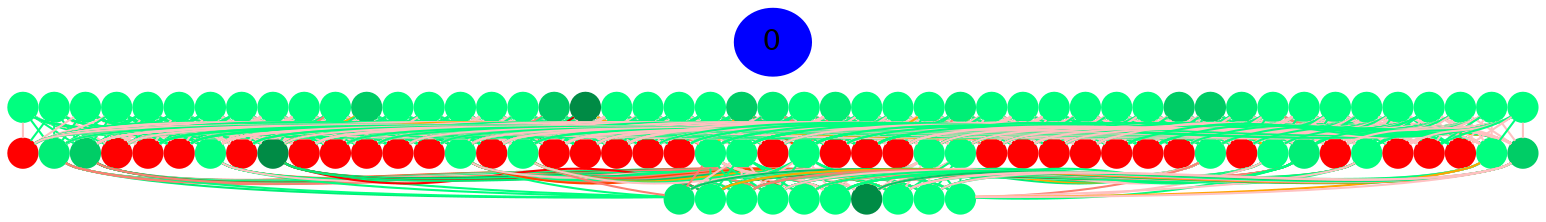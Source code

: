 graph {
	edge [bgcolor="purple:pink" color=yellow nodesep=0]
	graph [nodesep=0 ordering=out ranksep=0]
	I [label=0 color=blue height=0.2 style=filled width=0.2]
	x_0 [label="" color=springgreen1 fillcolor=springgreen1 height=0.2 style=filled width=0.2]
	x_1 [label="" color=springgreen1 fillcolor=springgreen1 height=0.2 style=filled width=0.2]
	x_2 [label="" color=springgreen1 fillcolor=springgreen1 height=0.2 style=filled width=0.2]
	x_3 [label="" color=springgreen1 fillcolor=springgreen1 height=0.2 style=filled width=0.2]
	x_4 [label="" color=springgreen1 fillcolor=springgreen1 height=0.2 style=filled width=0.2]
	x_5 [label="" color=springgreen fillcolor=springgreen height=0.2 style=filled width=0.2]
	x_6 [label="" color=springgreen fillcolor=springgreen height=0.2 style=filled width=0.2]
	x_7 [label="" color=springgreen fillcolor=springgreen height=0.2 style=filled width=0.2]
	x_8 [label="" color=springgreen fillcolor=springgreen height=0.2 style=filled width=0.2]
	x_9 [label="" color=springgreen fillcolor=springgreen height=0.2 style=filled width=0.2]
	x_10 [label="" color=springgreen1 fillcolor=springgreen1 height=0.2 style=filled width=0.2]
	x_11 [label="" color=springgreen3 fillcolor=springgreen3 height=0.2 style=filled width=0.2]
	x_12 [label="" color=springgreen fillcolor=springgreen height=0.2 style=filled width=0.2]
	x_13 [label="" color=springgreen fillcolor=springgreen height=0.2 style=filled width=0.2]
	x_14 [label="" color=springgreen fillcolor=springgreen height=0.2 style=filled width=0.2]
	x_15 [label="" color=springgreen1 fillcolor=springgreen1 height=0.2 style=filled width=0.2]
	x_16 [label="" color=springgreen fillcolor=springgreen height=0.2 style=filled width=0.2]
	x_17 [label="" color=springgreen3 fillcolor=springgreen3 height=0.2 style=filled width=0.2]
	x_18 [label="" color=springgreen4 fillcolor=springgreen4 height=0.2 style=filled width=0.2]
	x_19 [label="" color=springgreen1 fillcolor=springgreen1 height=0.2 style=filled width=0.2]
	x_20 [label="" color=springgreen fillcolor=springgreen height=0.2 style=filled width=0.2]
	x_21 [label="" color=springgreen1 fillcolor=springgreen1 height=0.2 style=filled width=0.2]
	x_22 [label="" color=springgreen1 fillcolor=springgreen1 height=0.2 style=filled width=0.2]
	x_23 [label="" color=springgreen3 fillcolor=springgreen3 height=0.2 style=filled width=0.2]
	x_24 [label="" color=springgreen2 fillcolor=springgreen2 height=0.2 style=filled width=0.2]
	x_25 [label="" color=springgreen1 fillcolor=springgreen1 height=0.2 style=filled width=0.2]
	x_26 [label="" color=springgreen2 fillcolor=springgreen2 height=0.2 style=filled width=0.2]
	x_27 [label="" color=springgreen fillcolor=springgreen height=0.2 style=filled width=0.2]
	x_28 [label="" color=springgreen1 fillcolor=springgreen1 height=0.2 style=filled width=0.2]
	x_29 [label="" color=springgreen1 fillcolor=springgreen1 height=0.2 style=filled width=0.2]
	x_30 [label="" color=springgreen2 fillcolor=springgreen2 height=0.2 style=filled width=0.2]
	x_31 [label="" color=springgreen fillcolor=springgreen height=0.2 style=filled width=0.2]
	x_32 [label="" color=springgreen1 fillcolor=springgreen1 height=0.2 style=filled width=0.2]
	x_33 [label="" color=springgreen1 fillcolor=springgreen1 height=0.2 style=filled width=0.2]
	x_34 [label="" color=springgreen fillcolor=springgreen height=0.2 style=filled width=0.2]
	x_35 [label="" color=springgreen1 fillcolor=springgreen1 height=0.2 style=filled width=0.2]
	x_36 [label="" color=springgreen fillcolor=springgreen height=0.2 style=filled width=0.2]
	x_37 [label="" color=springgreen3 fillcolor=springgreen3 height=0.2 style=filled width=0.2]
	x_38 [label="" color=springgreen3 fillcolor=springgreen3 height=0.2 style=filled width=0.2]
	x_39 [label="" color=springgreen2 fillcolor=springgreen2 height=0.2 style=filled width=0.2]
	x_40 [label="" color=springgreen1 fillcolor=springgreen1 height=0.2 style=filled width=0.2]
	x_41 [label="" color=springgreen fillcolor=springgreen height=0.2 style=filled width=0.2]
	x_42 [label="" color=springgreen fillcolor=springgreen height=0.2 style=filled width=0.2]
	x_43 [label="" color=springgreen fillcolor=springgreen height=0.2 style=filled width=0.2]
	x_44 [label="" color=springgreen fillcolor=springgreen height=0.2 style=filled width=0.2]
	x_45 [label="" color=springgreen fillcolor=springgreen height=0.2 style=filled width=0.2]
	x_46 [label="" color=springgreen fillcolor=springgreen height=0.2 style=filled width=0.2]
	x_47 [label="" color=springgreen fillcolor=springgreen height=0.2 style=filled width=0.2]
	x_48 [label="" color=springgreen fillcolor=springgreen height=0.2 style=filled width=0.2]
	I -- x_0 [style=invis]
	I -- x_1 [style=invis]
	I -- x_2 [style=invis]
	I -- x_3 [style=invis]
	I -- x_4 [style=invis]
	I -- x_5 [style=invis]
	I -- x_6 [style=invis]
	I -- x_7 [style=invis]
	I -- x_8 [style=invis]
	I -- x_9 [style=invis]
	I -- x_10 [style=invis]
	I -- x_11 [style=invis]
	I -- x_12 [style=invis]
	I -- x_13 [style=invis]
	I -- x_14 [style=invis]
	I -- x_15 [style=invis]
	I -- x_16 [style=invis]
	I -- x_17 [style=invis]
	I -- x_18 [style=invis]
	I -- x_19 [style=invis]
	I -- x_20 [style=invis]
	I -- x_21 [style=invis]
	I -- x_22 [style=invis]
	I -- x_23 [style=invis]
	I -- x_24 [style=invis]
	I -- x_25 [style=invis]
	I -- x_26 [style=invis]
	I -- x_27 [style=invis]
	I -- x_28 [style=invis]
	I -- x_29 [style=invis]
	I -- x_30 [style=invis]
	I -- x_31 [style=invis]
	I -- x_32 [style=invis]
	I -- x_33 [style=invis]
	I -- x_34 [style=invis]
	I -- x_35 [style=invis]
	I -- x_36 [style=invis]
	I -- x_37 [style=invis]
	I -- x_38 [style=invis]
	I -- x_39 [style=invis]
	I -- x_40 [style=invis]
	I -- x_41 [style=invis]
	I -- x_42 [style=invis]
	I -- x_43 [style=invis]
	I -- x_44 [style=invis]
	I -- x_45 [style=invis]
	I -- x_46 [style=invis]
	I -- x_47 [style=invis]
	I -- x_48 [style=invis]
	x1_0 [label="" color=red fillcolor=red height=0.2 style=filled width=0.2]
	x1_1 [label="" color=springgreen2 fillcolor=springgreen2 height=0.2 style=filled width=0.2]
	x1_2 [label="" color=springgreen3 fillcolor=springgreen3 height=0.2 style=filled width=0.2]
	x1_3 [label="" color=red fillcolor=red height=0.2 style=filled width=0.2]
	x1_4 [label="" color=red fillcolor=red height=0.2 style=filled width=0.2]
	x1_5 [label="" color=red fillcolor=red height=0.2 style=filled width=0.2]
	x1_6 [label="" color=springgreen1 fillcolor=springgreen1 height=0.2 style=filled width=0.2]
	x1_7 [label="" color=red fillcolor=red height=0.2 style=filled width=0.2]
	x1_8 [label="" color=springgreen4 fillcolor=springgreen4 height=0.2 style=filled width=0.2]
	x1_9 [label="" color=red fillcolor=red height=0.2 style=filled width=0.2]
	x1_10 [label="" color=red fillcolor=red height=0.2 style=filled width=0.2]
	x1_11 [label="" color=red fillcolor=red height=0.2 style=filled width=0.2]
	x1_12 [label="" color=red fillcolor=red height=0.2 style=filled width=0.2]
	x1_13 [label="" color=red fillcolor=red height=0.2 style=filled width=0.2]
	x1_14 [label="" color=springgreen1 fillcolor=springgreen1 height=0.2 style=filled width=0.2]
	x1_15 [label="" color=red fillcolor=red height=0.2 style=filled width=0.2]
	x1_16 [label="" color=springgreen1 fillcolor=springgreen1 height=0.2 style=filled width=0.2]
	x1_17 [label="" color=red fillcolor=red height=0.2 style=filled width=0.2]
	x1_18 [label="" color=red fillcolor=red height=0.2 style=filled width=0.2]
	x1_19 [label="" color=red fillcolor=red height=0.2 style=filled width=0.2]
	x1_20 [label="" color=red fillcolor=red height=0.2 style=filled width=0.2]
	x1_21 [label="" color=red fillcolor=red height=0.2 style=filled width=0.2]
	x1_22 [label="" color=springgreen fillcolor=springgreen height=0.2 style=filled width=0.2]
	x1_23 [label="" color=springgreen fillcolor=springgreen height=0.2 style=filled width=0.2]
	x1_24 [label="" color=red fillcolor=red height=0.2 style=filled width=0.2]
	x1_25 [label="" color=springgreen fillcolor=springgreen height=0.2 style=filled width=0.2]
	x1_26 [label="" color=red fillcolor=red height=0.2 style=filled width=0.2]
	x1_27 [label="" color=red fillcolor=red height=0.2 style=filled width=0.2]
	x1_28 [label="" color=red fillcolor=red height=0.2 style=filled width=0.2]
	x1_29 [label="" color=springgreen fillcolor=springgreen height=0.2 style=filled width=0.2]
	x1_30 [label="" color=springgreen fillcolor=springgreen height=0.2 style=filled width=0.2]
	x1_31 [label="" color=red fillcolor=red height=0.2 style=filled width=0.2]
	x1_32 [label="" color=red fillcolor=red height=0.2 style=filled width=0.2]
	x1_33 [label="" color=red fillcolor=red height=0.2 style=filled width=0.2]
	x1_34 [label="" color=red fillcolor=red height=0.2 style=filled width=0.2]
	x1_35 [label="" color=red fillcolor=red height=0.2 style=filled width=0.2]
	x1_36 [label="" color=red fillcolor=red height=0.2 style=filled width=0.2]
	x1_37 [label="" color=red fillcolor=red height=0.2 style=filled width=0.2]
	x1_38 [label="" color=springgreen1 fillcolor=springgreen1 height=0.2 style=filled width=0.2]
	x1_39 [label="" color=red fillcolor=red height=0.2 style=filled width=0.2]
	x1_40 [label="" color=springgreen fillcolor=springgreen height=0.2 style=filled width=0.2]
	x1_41 [label="" color=springgreen2 fillcolor=springgreen2 height=0.2 style=filled width=0.2]
	x1_42 [label="" color=red fillcolor=red height=0.2 style=filled width=0.2]
	x1_43 [label="" color=springgreen fillcolor=springgreen height=0.2 style=filled width=0.2]
	x1_44 [label="" color=red fillcolor=red height=0.2 style=filled width=0.2]
	x1_45 [label="" color=red fillcolor=red height=0.2 style=filled width=0.2]
	x1_46 [label="" color=red fillcolor=red height=0.2 style=filled width=0.2]
	x1_47 [label="" color=springgreen fillcolor=springgreen height=0.2 style=filled width=0.2]
	x1_48 [label="" color=springgreen3 fillcolor=springgreen3 height=0.2 style=filled width=0.2]
	x_0 -- x1_0 [color=rosybrown1]
	x_1 -- x1_0 [color=springgreen]
	x_2 -- x1_0 [color=rosybrown1]
	x_3 -- x1_0 [color=rosybrown1]
	x_4 -- x1_0 [color=springgreen]
	x_5 -- x1_0 [color=springgreen]
	x_6 -- x1_0 [color=springgreen]
	x_7 -- x1_0 [color=rosybrown1]
	x_8 -- x1_0 [color=rosybrown1]
	x_9 -- x1_0 [color=springgreen]
	x_10 -- x1_0 [color=rosybrown1]
	x_11 -- x1_0 [color=rosybrown1]
	x_12 -- x1_0 [color=rosybrown1]
	x_13 -- x1_0 [color=springgreen]
	x_14 -- x1_0 [color=springgreen]
	x_15 -- x1_0 [color=springgreen]
	x_16 -- x1_0 [color=rosybrown1]
	x_17 -- x1_0 [color=rosybrown1]
	x_18 -- x1_0 [color=springgreen]
	x_19 -- x1_0 [color=rosybrown1]
	x_20 -- x1_0 [color=rosybrown1]
	x_21 -- x1_0 [color=rosybrown1]
	x_22 -- x1_0 [color=rosybrown1]
	x_23 -- x1_0 [color=springgreen]
	x_24 -- x1_0 [color=springgreen]
	x_25 -- x1_0 [color=rosybrown1]
	x_26 -- x1_0 [color=rosybrown1]
	x_27 -- x1_0 [color=rosybrown1]
	x_28 -- x1_0 [color=rosybrown1]
	x_29 -- x1_0 [color=rosybrown1]
	x_30 -- x1_0 [color=rosybrown1]
	x_31 -- x1_0 [color=springgreen]
	x_32 -- x1_0 [color=springgreen]
	x_33 -- x1_0 [color=springgreen]
	x_34 -- x1_0 [color=springgreen]
	x_35 -- x1_0 [color=springgreen]
	x_36 -- x1_0 [color=rosybrown1]
	x_37 -- x1_0 [color=rosybrown1]
	x_38 -- x1_0 [color=springgreen]
	x_39 -- x1_0 [color=rosybrown1]
	x_40 -- x1_0 [color=springgreen]
	x_41 -- x1_0 [color=springgreen]
	x_42 -- x1_0 [color=rosybrown1]
	x_43 -- x1_0 [color=springgreen]
	x_44 -- x1_0 [color=springgreen]
	x_45 -- x1_0 [color=rosybrown1]
	x_46 -- x1_0 [color=springgreen]
	x_47 -- x1_0 [color=springgreen]
	x_48 -- x1_0 [color=rosybrown1]
	x_0 -- x1_1 [color=springgreen]
	x_1 -- x1_1 [color=springgreen]
	x_2 -- x1_1 [color=springgreen]
	x_3 -- x1_1 [color=springgreen1]
	x_4 -- x1_1 [color=springgreen]
	x_5 -- x1_1 [color=springgreen]
	x_6 -- x1_1 [color=springgreen]
	x_7 -- x1_1 [color=springgreen]
	x_8 -- x1_1 [color=springgreen]
	x_9 -- x1_1 [color=springgreen]
	x_10 -- x1_1 [color=springgreen]
	x_11 -- x1_1 [color=springgreen]
	x_12 -- x1_1 [color=rosybrown1]
	x_13 -- x1_1 [color=rosybrown1]
	x_14 -- x1_1 [color=springgreen]
	x_15 -- x1_1 [color=springgreen]
	x_16 -- x1_1 [color=rosybrown1]
	x_17 -- x1_1 [color=springgreen]
	x_18 -- x1_1 [color=springgreen1]
	x_19 -- x1_1 [color=springgreen]
	x_20 -- x1_1 [color=rosybrown1]
	x_21 -- x1_1 [color=springgreen]
	x_22 -- x1_1 [color=rosybrown1]
	x_23 -- x1_1 [color=rosybrown1]
	x_24 -- x1_1 [color=orangered]
	x_25 -- x1_1 [color=springgreen]
	x_26 -- x1_1 [color=springgreen]
	x_27 -- x1_1 [color=springgreen]
	x_28 -- x1_1 [color=springgreen]
	x_29 -- x1_1 [color=springgreen1]
	x_30 -- x1_1 [color=rosybrown1]
	x_31 -- x1_1 [color=rosybrown1]
	x_32 -- x1_1 [color=springgreen]
	x_33 -- x1_1 [color=springgreen]
	x_34 -- x1_1 [color=springgreen]
	x_35 -- x1_1 [color=springgreen]
	x_36 -- x1_1 [color=springgreen]
	x_37 -- x1_1 [color=springgreen]
	x_38 -- x1_1 [color=springgreen1]
	x_39 -- x1_1 [color=rosybrown1]
	x_40 -- x1_1 [color=springgreen]
	x_41 -- x1_1 [color=springgreen]
	x_42 -- x1_1 [color=springgreen]
	x_43 -- x1_1 [color=springgreen]
	x_44 -- x1_1 [color=springgreen]
	x_45 -- x1_1 [color=springgreen]
	x_46 -- x1_1 [color=rosybrown1]
	x_47 -- x1_1 [color=rosybrown1]
	x_48 -- x1_1 [color=springgreen]
	x_0 -- x1_2 [color=springgreen]
	x_1 -- x1_2 [color=springgreen]
	x_2 -- x1_2 [color=springgreen]
	x_3 -- x1_2 [color=springgreen1]
	x_4 -- x1_2 [color=springgreen1]
	x_5 -- x1_2 [color=springgreen]
	x_6 -- x1_2 [color=springgreen]
	x_7 -- x1_2 [color=rosybrown1]
	x_8 -- x1_2 [color=rosybrown1]
	x_9 -- x1_2 [color=springgreen]
	x_10 -- x1_2 [color=springgreen]
	x_11 -- x1_2 [color=springgreen1]
	x_12 -- x1_2 [color=springgreen]
	x_13 -- x1_2 [color=springgreen]
	x_14 -- x1_2 [color=rosybrown1]
	x_15 -- x1_2 [color=rosybrown1]
	x_16 -- x1_2 [color=rosybrown1]
	x_17 -- x1_2 [color=salmon]
	x_18 -- x1_2 [color=salmon]
	x_19 -- x1_2 [color=springgreen]
	x_20 -- x1_2 [color=springgreen]
	x_21 -- x1_2 [color=rosybrown1]
	x_22 -- x1_2 [color=rosybrown1]
	x_23 -- x1_2 [color=springgreen2]
	x_24 -- x1_2 [color=springgreen1]
	x_25 -- x1_2 [color=rosybrown1]
	x_26 -- x1_2 [color=springgreen]
	x_27 -- x1_2 [color=springgreen]
	x_28 -- x1_2 [color=rosybrown1]
	x_29 -- x1_2 [color=springgreen]
	x_30 -- x1_2 [color=springgreen1]
	x_31 -- x1_2 [color=springgreen]
	x_32 -- x1_2 [color=springgreen]
	x_33 -- x1_2 [color=springgreen]
	x_34 -- x1_2 [color=springgreen]
	x_35 -- x1_2 [color=springgreen]
	x_36 -- x1_2 [color=springgreen]
	x_37 -- x1_2 [color=springgreen]
	x_38 -- x1_2 [color=springgreen]
	x_39 -- x1_2 [color=springgreen1]
	x_40 -- x1_2 [color=springgreen]
	x_41 -- x1_2 [color=springgreen]
	x_42 -- x1_2 [color=springgreen]
	x_43 -- x1_2 [color=rosybrown1]
	x_44 -- x1_2 [color=rosybrown1]
	x_45 -- x1_2 [color=rosybrown1]
	x_46 -- x1_2 [color=rosybrown1]
	x_47 -- x1_2 [color=rosybrown1]
	x_48 -- x1_2 [color=rosybrown1]
	x_0 -- x1_3 [color=springgreen]
	x_1 -- x1_3 [color=rosybrown1]
	x_2 -- x1_3 [color=springgreen]
	x_3 -- x1_3 [color=springgreen]
	x_4 -- x1_3 [color=rosybrown1]
	x_5 -- x1_3 [color=springgreen]
	x_6 -- x1_3 [color=springgreen]
	x_7 -- x1_3 [color=rosybrown1]
	x_8 -- x1_3 [color=rosybrown1]
	x_9 -- x1_3 [color=rosybrown1]
	x_10 -- x1_3 [color=springgreen]
	x_11 -- x1_3 [color=springgreen]
	x_12 -- x1_3 [color=springgreen]
	x_13 -- x1_3 [color=rosybrown1]
	x_14 -- x1_3 [color=rosybrown1]
	x_15 -- x1_3 [color=springgreen]
	x_16 -- x1_3 [color=springgreen]
	x_17 -- x1_3 [color=rosybrown1]
	x_18 -- x1_3 [color=rosybrown1]
	x_19 -- x1_3 [color=rosybrown1]
	x_20 -- x1_3 [color=rosybrown1]
	x_21 -- x1_3 [color=springgreen]
	x_22 -- x1_3 [color=springgreen]
	x_23 -- x1_3 [color=springgreen]
	x_24 -- x1_3 [color=rosybrown1]
	x_25 -- x1_3 [color=rosybrown1]
	x_26 -- x1_3 [color=rosybrown1]
	x_27 -- x1_3 [color=rosybrown1]
	x_28 -- x1_3 [color=springgreen]
	x_29 -- x1_3 [color=rosybrown1]
	x_30 -- x1_3 [color=rosybrown1]
	x_31 -- x1_3 [color=rosybrown1]
	x_32 -- x1_3 [color=springgreen]
	x_33 -- x1_3 [color=springgreen]
	x_34 -- x1_3 [color=springgreen]
	x_35 -- x1_3 [color=springgreen]
	x_36 -- x1_3 [color=springgreen]
	x_37 -- x1_3 [color=rosybrown1]
	x_38 -- x1_3 [color=rosybrown1]
	x_39 -- x1_3 [color=springgreen]
	x_40 -- x1_3 [color=rosybrown1]
	x_41 -- x1_3 [color=rosybrown1]
	x_42 -- x1_3 [color=rosybrown1]
	x_43 -- x1_3 [color=rosybrown1]
	x_44 -- x1_3 [color=rosybrown1]
	x_45 -- x1_3 [color=springgreen]
	x_46 -- x1_3 [color=rosybrown1]
	x_47 -- x1_3 [color=springgreen]
	x_48 -- x1_3 [color=rosybrown1]
	x_0 -- x1_4 [color=springgreen]
	x_1 -- x1_4 [color=rosybrown1]
	x_2 -- x1_4 [color=rosybrown1]
	x_3 -- x1_4 [color=springgreen]
	x_4 -- x1_4 [color=rosybrown1]
	x_5 -- x1_4 [color=rosybrown1]
	x_6 -- x1_4 [color=springgreen]
	x_7 -- x1_4 [color=springgreen]
	x_8 -- x1_4 [color=springgreen]
	x_9 -- x1_4 [color=springgreen]
	x_10 -- x1_4 [color=rosybrown1]
	x_11 -- x1_4 [color=springgreen]
	x_12 -- x1_4 [color=rosybrown1]
	x_13 -- x1_4 [color=rosybrown1]
	x_14 -- x1_4 [color=rosybrown1]
	x_15 -- x1_4 [color=rosybrown1]
	x_16 -- x1_4 [color=springgreen]
	x_17 -- x1_4 [color=springgreen]
	x_18 -- x1_4 [color=springgreen]
	x_19 -- x1_4 [color=springgreen]
	x_20 -- x1_4 [color=springgreen]
	x_21 -- x1_4 [color=rosybrown1]
	x_22 -- x1_4 [color=rosybrown1]
	x_23 -- x1_4 [color=springgreen]
	x_24 -- x1_4 [color=springgreen]
	x_25 -- x1_4 [color=springgreen]
	x_26 -- x1_4 [color=rosybrown1]
	x_27 -- x1_4 [color=springgreen]
	x_28 -- x1_4 [color=springgreen]
	x_29 -- x1_4 [color=rosybrown1]
	x_30 -- x1_4 [color=rosybrown1]
	x_31 -- x1_4 [color=springgreen]
	x_32 -- x1_4 [color=springgreen]
	x_33 -- x1_4 [color=springgreen]
	x_34 -- x1_4 [color=rosybrown1]
	x_35 -- x1_4 [color=springgreen]
	x_36 -- x1_4 [color=springgreen]
	x_37 -- x1_4 [color=springgreen]
	x_38 -- x1_4 [color=rosybrown1]
	x_39 -- x1_4 [color=rosybrown1]
	x_40 -- x1_4 [color=rosybrown1]
	x_41 -- x1_4 [color=springgreen]
	x_42 -- x1_4 [color=springgreen]
	x_43 -- x1_4 [color=rosybrown1]
	x_44 -- x1_4 [color=springgreen]
	x_45 -- x1_4 [color=rosybrown1]
	x_46 -- x1_4 [color=springgreen]
	x_47 -- x1_4 [color=springgreen]
	x_48 -- x1_4 [color=springgreen]
	x_0 -- x1_5 [color=rosybrown1]
	x_1 -- x1_5 [color=rosybrown1]
	x_2 -- x1_5 [color=springgreen]
	x_3 -- x1_5 [color=springgreen]
	x_4 -- x1_5 [color=rosybrown1]
	x_5 -- x1_5 [color=springgreen]
	x_6 -- x1_5 [color=rosybrown1]
	x_7 -- x1_5 [color=springgreen]
	x_8 -- x1_5 [color=rosybrown1]
	x_9 -- x1_5 [color=rosybrown1]
	x_10 -- x1_5 [color=rosybrown1]
	x_11 -- x1_5 [color=springgreen]
	x_12 -- x1_5 [color=rosybrown1]
	x_13 -- x1_5 [color=rosybrown1]
	x_14 -- x1_5 [color=springgreen]
	x_15 -- x1_5 [color=rosybrown1]
	x_16 -- x1_5 [color=springgreen]
	x_17 -- x1_5 [color=rosybrown1]
	x_18 -- x1_5 [color=rosybrown1]
	x_19 -- x1_5 [color=springgreen]
	x_20 -- x1_5 [color=springgreen]
	x_21 -- x1_5 [color=springgreen]
	x_22 -- x1_5 [color=rosybrown1]
	x_23 -- x1_5 [color=springgreen]
	x_24 -- x1_5 [color=rosybrown1]
	x_25 -- x1_5 [color=rosybrown1]
	x_26 -- x1_5 [color=rosybrown1]
	x_27 -- x1_5 [color=springgreen]
	x_28 -- x1_5 [color=rosybrown1]
	x_29 -- x1_5 [color=rosybrown1]
	x_30 -- x1_5 [color=rosybrown1]
	x_31 -- x1_5 [color=springgreen]
	x_32 -- x1_5 [color=rosybrown1]
	x_33 -- x1_5 [color=rosybrown1]
	x_34 -- x1_5 [color=springgreen]
	x_35 -- x1_5 [color=rosybrown1]
	x_36 -- x1_5 [color=rosybrown1]
	x_37 -- x1_5 [color=springgreen]
	x_38 -- x1_5 [color=springgreen]
	x_39 -- x1_5 [color=springgreen]
	x_40 -- x1_5 [color=rosybrown1]
	x_41 -- x1_5 [color=rosybrown1]
	x_42 -- x1_5 [color=springgreen]
	x_43 -- x1_5 [color=rosybrown1]
	x_44 -- x1_5 [color=rosybrown1]
	x_45 -- x1_5 [color=rosybrown1]
	x_46 -- x1_5 [color=springgreen]
	x_47 -- x1_5 [color=springgreen]
	x_48 -- x1_5 [color=springgreen]
	x_0 -- x1_6 [color=springgreen]
	x_1 -- x1_6 [color=springgreen]
	x_2 -- x1_6 [color=springgreen]
	x_3 -- x1_6 [color=springgreen]
	x_4 -- x1_6 [color=springgreen]
	x_5 -- x1_6 [color=springgreen]
	x_6 -- x1_6 [color=rosybrown1]
	x_7 -- x1_6 [color=rosybrown1]
	x_8 -- x1_6 [color=rosybrown1]
	x_9 -- x1_6 [color=rosybrown1]
	x_10 -- x1_6 [color=rosybrown1]
	x_11 -- x1_6 [color=rosybrown1]
	x_12 -- x1_6 [color=springgreen]
	x_13 -- x1_6 [color=springgreen]
	x_14 -- x1_6 [color=springgreen]
	x_15 -- x1_6 [color=rosybrown1]
	x_16 -- x1_6 [color=springgreen]
	x_17 -- x1_6 [color=springgreen]
	x_18 -- x1_6 [color=orangered]
	x_19 -- x1_6 [color=springgreen]
	x_20 -- x1_6 [color=springgreen]
	x_21 -- x1_6 [color=springgreen]
	x_22 -- x1_6 [color=springgreen]
	x_23 -- x1_6 [color=springgreen1]
	x_24 -- x1_6 [color=salmon]
	x_25 -- x1_6 [color=rosybrown1]
	x_26 -- x1_6 [color=springgreen1]
	x_27 -- x1_6 [color=rosybrown1]
	x_28 -- x1_6 [color=rosybrown1]
	x_29 -- x1_6 [color=rosybrown1]
	x_30 -- x1_6 [color=springgreen1]
	x_31 -- x1_6 [color=springgreen]
	x_32 -- x1_6 [color=rosybrown1]
	x_33 -- x1_6 [color=rosybrown1]
	x_34 -- x1_6 [color=rosybrown1]
	x_35 -- x1_6 [color=rosybrown1]
	x_36 -- x1_6 [color=rosybrown1]
	x_37 -- x1_6 [color=springgreen]
	x_38 -- x1_6 [color=springgreen]
	x_39 -- x1_6 [color=rosybrown1]
	x_40 -- x1_6 [color=springgreen]
	x_41 -- x1_6 [color=rosybrown1]
	x_42 -- x1_6 [color=rosybrown1]
	x_43 -- x1_6 [color=rosybrown1]
	x_44 -- x1_6 [color=rosybrown1]
	x_45 -- x1_6 [color=rosybrown1]
	x_46 -- x1_6 [color=rosybrown1]
	x_47 -- x1_6 [color=rosybrown1]
	x_48 -- x1_6 [color=rosybrown1]
	x_0 -- x1_7 [color=rosybrown1]
	x_1 -- x1_7 [color=rosybrown1]
	x_2 -- x1_7 [color=rosybrown1]
	x_3 -- x1_7 [color=springgreen]
	x_4 -- x1_7 [color=rosybrown1]
	x_5 -- x1_7 [color=rosybrown1]
	x_6 -- x1_7 [color=rosybrown1]
	x_7 -- x1_7 [color=springgreen]
	x_8 -- x1_7 [color=rosybrown1]
	x_9 -- x1_7 [color=rosybrown1]
	x_10 -- x1_7 [color=springgreen]
	x_11 -- x1_7 [color=rosybrown1]
	x_12 -- x1_7 [color=rosybrown1]
	x_13 -- x1_7 [color=springgreen]
	x_14 -- x1_7 [color=rosybrown1]
	x_15 -- x1_7 [color=springgreen]
	x_16 -- x1_7 [color=springgreen]
	x_17 -- x1_7 [color=rosybrown1]
	x_18 -- x1_7 [color=springgreen]
	x_19 -- x1_7 [color=springgreen]
	x_20 -- x1_7 [color=springgreen]
	x_21 -- x1_7 [color=springgreen]
	x_22 -- x1_7 [color=springgreen]
	x_23 -- x1_7 [color=springgreen]
	x_24 -- x1_7 [color=rosybrown1]
	x_25 -- x1_7 [color=rosybrown1]
	x_26 -- x1_7 [color=rosybrown1]
	x_27 -- x1_7 [color=rosybrown1]
	x_28 -- x1_7 [color=springgreen]
	x_29 -- x1_7 [color=rosybrown1]
	x_30 -- x1_7 [color=rosybrown1]
	x_31 -- x1_7 [color=rosybrown1]
	x_32 -- x1_7 [color=rosybrown1]
	x_33 -- x1_7 [color=springgreen]
	x_34 -- x1_7 [color=rosybrown1]
	x_35 -- x1_7 [color=rosybrown1]
	x_36 -- x1_7 [color=rosybrown1]
	x_37 -- x1_7 [color=springgreen]
	x_38 -- x1_7 [color=rosybrown1]
	x_39 -- x1_7 [color=rosybrown1]
	x_40 -- x1_7 [color=rosybrown1]
	x_41 -- x1_7 [color=rosybrown1]
	x_42 -- x1_7 [color=springgreen]
	x_43 -- x1_7 [color=rosybrown1]
	x_44 -- x1_7 [color=rosybrown1]
	x_45 -- x1_7 [color=rosybrown1]
	x_46 -- x1_7 [color=rosybrown1]
	x_47 -- x1_7 [color=springgreen]
	x_48 -- x1_7 [color=springgreen]
	x_0 -- x1_8 [color=springgreen]
	x_1 -- x1_8 [color=rosybrown1]
	x_2 -- x1_8 [color=rosybrown1]
	x_3 -- x1_8 [color=rosybrown1]
	x_4 -- x1_8 [color=springgreen]
	x_5 -- x1_8 [color=springgreen]
	x_6 -- x1_8 [color=rosybrown1]
	x_7 -- x1_8 [color=springgreen]
	x_8 -- x1_8 [color=springgreen]
	x_9 -- x1_8 [color=springgreen]
	x_10 -- x1_8 [color=salmon]
	x_11 -- x1_8 [color=orange]
	x_12 -- x1_8 [color=rosybrown1]
	x_13 -- x1_8 [color=springgreen]
	x_14 -- x1_8 [color=springgreen]
	x_15 -- x1_8 [color=rosybrown1]
	x_16 -- x1_8 [color=rosybrown1]
	x_17 -- x1_8 [color=springgreen]
	x_18 -- x1_8 [color=springgreen]
	x_19 -- x1_8 [color=salmon]
	x_20 -- x1_8 [color=rosybrown1]
	x_21 -- x1_8 [color=springgreen]
	x_22 -- x1_8 [color=springgreen]
	x_23 -- x1_8 [color=springgreen2]
	x_24 -- x1_8 [color=orange]
	x_25 -- x1_8 [color=springgreen]
	x_26 -- x1_8 [color=springgreen]
	x_27 -- x1_8 [color=rosybrown1]
	x_28 -- x1_8 [color=springgreen]
	x_29 -- x1_8 [color=springgreen]
	x_30 -- x1_8 [color=orange]
	x_31 -- x1_8 [color=rosybrown1]
	x_32 -- x1_8 [color=springgreen]
	x_33 -- x1_8 [color=springgreen]
	x_34 -- x1_8 [color=rosybrown1]
	x_35 -- x1_8 [color=springgreen]
	x_36 -- x1_8 [color=rosybrown1]
	x_37 -- x1_8 [color=orange]
	x_38 -- x1_8 [color=rosybrown1]
	x_39 -- x1_8 [color=rosybrown1]
	x_40 -- x1_8 [color=rosybrown1]
	x_41 -- x1_8 [color=rosybrown1]
	x_42 -- x1_8 [color=springgreen]
	x_43 -- x1_8 [color=springgreen]
	x_44 -- x1_8 [color=springgreen]
	x_45 -- x1_8 [color=springgreen]
	x_46 -- x1_8 [color=springgreen]
	x_47 -- x1_8 [color=springgreen]
	x_48 -- x1_8 [color=rosybrown1]
	x_0 -- x1_9 [color=rosybrown1]
	x_1 -- x1_9 [color=rosybrown1]
	x_2 -- x1_9 [color=springgreen]
	x_3 -- x1_9 [color=springgreen]
	x_4 -- x1_9 [color=rosybrown1]
	x_5 -- x1_9 [color=springgreen]
	x_6 -- x1_9 [color=rosybrown1]
	x_7 -- x1_9 [color=rosybrown1]
	x_8 -- x1_9 [color=springgreen]
	x_9 -- x1_9 [color=springgreen]
	x_10 -- x1_9 [color=springgreen]
	x_11 -- x1_9 [color=springgreen]
	x_12 -- x1_9 [color=springgreen]
	x_13 -- x1_9 [color=springgreen]
	x_14 -- x1_9 [color=rosybrown1]
	x_15 -- x1_9 [color=springgreen]
	x_16 -- x1_9 [color=springgreen]
	x_17 -- x1_9 [color=springgreen]
	x_18 -- x1_9 [color=rosybrown1]
	x_19 -- x1_9 [color=rosybrown1]
	x_20 -- x1_9 [color=springgreen]
	x_21 -- x1_9 [color=springgreen]
	x_22 -- x1_9 [color=springgreen]
	x_23 -- x1_9 [color=rosybrown1]
	x_24 -- x1_9 [color=springgreen]
	x_25 -- x1_9 [color=springgreen]
	x_26 -- x1_9 [color=rosybrown1]
	x_27 -- x1_9 [color=springgreen]
	x_28 -- x1_9 [color=springgreen]
	x_29 -- x1_9 [color=rosybrown1]
	x_30 -- x1_9 [color=rosybrown1]
	x_31 -- x1_9 [color=springgreen]
	x_32 -- x1_9 [color=springgreen]
	x_33 -- x1_9 [color=springgreen]
	x_34 -- x1_9 [color=rosybrown1]
	x_35 -- x1_9 [color=rosybrown1]
	x_36 -- x1_9 [color=springgreen]
	x_37 -- x1_9 [color=springgreen]
	x_38 -- x1_9 [color=rosybrown1]
	x_39 -- x1_9 [color=rosybrown1]
	x_40 -- x1_9 [color=springgreen]
	x_41 -- x1_9 [color=rosybrown1]
	x_42 -- x1_9 [color=rosybrown1]
	x_43 -- x1_9 [color=springgreen]
	x_44 -- x1_9 [color=springgreen]
	x_45 -- x1_9 [color=springgreen]
	x_46 -- x1_9 [color=rosybrown1]
	x_47 -- x1_9 [color=rosybrown1]
	x_48 -- x1_9 [color=rosybrown1]
	x_0 -- x1_10 [color=rosybrown1]
	x_1 -- x1_10 [color=springgreen]
	x_2 -- x1_10 [color=springgreen]
	x_3 -- x1_10 [color=springgreen]
	x_4 -- x1_10 [color=rosybrown1]
	x_5 -- x1_10 [color=springgreen]
	x_6 -- x1_10 [color=springgreen]
	x_7 -- x1_10 [color=springgreen]
	x_8 -- x1_10 [color=rosybrown1]
	x_9 -- x1_10 [color=springgreen]
	x_10 -- x1_10 [color=springgreen]
	x_11 -- x1_10 [color=rosybrown1]
	x_12 -- x1_10 [color=springgreen]
	x_13 -- x1_10 [color=springgreen]
	x_14 -- x1_10 [color=rosybrown1]
	x_15 -- x1_10 [color=springgreen]
	x_16 -- x1_10 [color=springgreen]
	x_17 -- x1_10 [color=rosybrown1]
	x_18 -- x1_10 [color=springgreen]
	x_19 -- x1_10 [color=springgreen]
	x_20 -- x1_10 [color=rosybrown1]
	x_21 -- x1_10 [color=rosybrown1]
	x_22 -- x1_10 [color=springgreen]
	x_23 -- x1_10 [color=rosybrown1]
	x_24 -- x1_10 [color=springgreen]
	x_25 -- x1_10 [color=rosybrown1]
	x_26 -- x1_10 [color=springgreen]
	x_27 -- x1_10 [color=springgreen]
	x_28 -- x1_10 [color=rosybrown1]
	x_29 -- x1_10 [color=springgreen]
	x_30 -- x1_10 [color=springgreen]
	x_31 -- x1_10 [color=springgreen]
	x_32 -- x1_10 [color=springgreen]
	x_33 -- x1_10 [color=rosybrown1]
	x_34 -- x1_10 [color=rosybrown1]
	x_35 -- x1_10 [color=rosybrown1]
	x_36 -- x1_10 [color=springgreen]
	x_37 -- x1_10 [color=springgreen]
	x_38 -- x1_10 [color=springgreen]
	x_39 -- x1_10 [color=springgreen]
	x_40 -- x1_10 [color=rosybrown1]
	x_41 -- x1_10 [color=rosybrown1]
	x_42 -- x1_10 [color=rosybrown1]
	x_43 -- x1_10 [color=rosybrown1]
	x_44 -- x1_10 [color=springgreen]
	x_45 -- x1_10 [color=springgreen]
	x_46 -- x1_10 [color=springgreen]
	x_47 -- x1_10 [color=rosybrown1]
	x_48 -- x1_10 [color=springgreen]
	x_0 -- x1_11 [color=springgreen]
	x_1 -- x1_11 [color=rosybrown1]
	x_2 -- x1_11 [color=rosybrown1]
	x_3 -- x1_11 [color=springgreen]
	x_4 -- x1_11 [color=springgreen]
	x_5 -- x1_11 [color=rosybrown1]
	x_6 -- x1_11 [color=springgreen]
	x_7 -- x1_11 [color=springgreen]
	x_8 -- x1_11 [color=springgreen]
	x_9 -- x1_11 [color=rosybrown1]
	x_10 -- x1_11 [color=springgreen]
	x_11 -- x1_11 [color=rosybrown1]
	x_12 -- x1_11 [color=springgreen]
	x_13 -- x1_11 [color=rosybrown1]
	x_14 -- x1_11 [color=springgreen]
	x_15 -- x1_11 [color=springgreen]
	x_16 -- x1_11 [color=rosybrown1]
	x_17 -- x1_11 [color=springgreen]
	x_18 -- x1_11 [color=rosybrown1]
	x_19 -- x1_11 [color=springgreen]
	x_20 -- x1_11 [color=springgreen]
	x_21 -- x1_11 [color=rosybrown1]
	x_22 -- x1_11 [color=rosybrown1]
	x_23 -- x1_11 [color=springgreen]
	x_24 -- x1_11 [color=rosybrown1]
	x_25 -- x1_11 [color=rosybrown1]
	x_26 -- x1_11 [color=rosybrown1]
	x_27 -- x1_11 [color=rosybrown1]
	x_28 -- x1_11 [color=rosybrown1]
	x_29 -- x1_11 [color=springgreen]
	x_30 -- x1_11 [color=rosybrown1]
	x_31 -- x1_11 [color=rosybrown1]
	x_32 -- x1_11 [color=rosybrown1]
	x_33 -- x1_11 [color=springgreen]
	x_34 -- x1_11 [color=rosybrown1]
	x_35 -- x1_11 [color=rosybrown1]
	x_36 -- x1_11 [color=rosybrown1]
	x_37 -- x1_11 [color=rosybrown1]
	x_38 -- x1_11 [color=springgreen]
	x_39 -- x1_11 [color=rosybrown1]
	x_40 -- x1_11 [color=rosybrown1]
	x_41 -- x1_11 [color=springgreen]
	x_42 -- x1_11 [color=rosybrown1]
	x_43 -- x1_11 [color=rosybrown1]
	x_44 -- x1_11 [color=springgreen]
	x_45 -- x1_11 [color=rosybrown1]
	x_46 -- x1_11 [color=springgreen]
	x_47 -- x1_11 [color=rosybrown1]
	x_48 -- x1_11 [color=springgreen]
	x_0 -- x1_12 [color=springgreen]
	x_1 -- x1_12 [color=rosybrown1]
	x_2 -- x1_12 [color=springgreen]
	x_3 -- x1_12 [color=rosybrown1]
	x_4 -- x1_12 [color=rosybrown1]
	x_5 -- x1_12 [color=rosybrown1]
	x_6 -- x1_12 [color=rosybrown1]
	x_7 -- x1_12 [color=springgreen]
	x_8 -- x1_12 [color=rosybrown1]
	x_9 -- x1_12 [color=springgreen]
	x_10 -- x1_12 [color=springgreen]
	x_11 -- x1_12 [color=rosybrown1]
	x_12 -- x1_12 [color=rosybrown1]
	x_13 -- x1_12 [color=springgreen]
	x_14 -- x1_12 [color=springgreen]
	x_15 -- x1_12 [color=rosybrown1]
	x_16 -- x1_12 [color=rosybrown1]
	x_17 -- x1_12 [color=rosybrown1]
	x_18 -- x1_12 [color=rosybrown1]
	x_19 -- x1_12 [color=rosybrown1]
	x_20 -- x1_12 [color=rosybrown1]
	x_21 -- x1_12 [color=rosybrown1]
	x_22 -- x1_12 [color=rosybrown1]
	x_23 -- x1_12 [color=rosybrown1]
	x_24 -- x1_12 [color=rosybrown1]
	x_25 -- x1_12 [color=rosybrown1]
	x_26 -- x1_12 [color=rosybrown1]
	x_27 -- x1_12 [color=rosybrown1]
	x_28 -- x1_12 [color=springgreen]
	x_29 -- x1_12 [color=rosybrown1]
	x_30 -- x1_12 [color=rosybrown1]
	x_31 -- x1_12 [color=rosybrown1]
	x_32 -- x1_12 [color=rosybrown1]
	x_33 -- x1_12 [color=rosybrown1]
	x_34 -- x1_12 [color=rosybrown1]
	x_35 -- x1_12 [color=rosybrown1]
	x_36 -- x1_12 [color=springgreen]
	x_37 -- x1_12 [color=springgreen]
	x_38 -- x1_12 [color=rosybrown1]
	x_39 -- x1_12 [color=springgreen]
	x_40 -- x1_12 [color=springgreen]
	x_41 -- x1_12 [color=rosybrown1]
	x_42 -- x1_12 [color=rosybrown1]
	x_43 -- x1_12 [color=springgreen]
	x_44 -- x1_12 [color=springgreen]
	x_45 -- x1_12 [color=springgreen]
	x_46 -- x1_12 [color=rosybrown1]
	x_47 -- x1_12 [color=springgreen]
	x_48 -- x1_12 [color=rosybrown1]
	x_0 -- x1_13 [color=rosybrown1]
	x_1 -- x1_13 [color=springgreen]
	x_2 -- x1_13 [color=rosybrown1]
	x_3 -- x1_13 [color=rosybrown1]
	x_4 -- x1_13 [color=rosybrown1]
	x_5 -- x1_13 [color=rosybrown1]
	x_6 -- x1_13 [color=rosybrown1]
	x_7 -- x1_13 [color=springgreen]
	x_8 -- x1_13 [color=springgreen]
	x_9 -- x1_13 [color=rosybrown1]
	x_10 -- x1_13 [color=springgreen]
	x_11 -- x1_13 [color=springgreen]
	x_12 -- x1_13 [color=springgreen]
	x_13 -- x1_13 [color=springgreen]
	x_14 -- x1_13 [color=springgreen]
	x_15 -- x1_13 [color=rosybrown1]
	x_16 -- x1_13 [color=rosybrown1]
	x_17 -- x1_13 [color=rosybrown1]
	x_18 -- x1_13 [color=rosybrown1]
	x_19 -- x1_13 [color=springgreen]
	x_20 -- x1_13 [color=rosybrown1]
	x_21 -- x1_13 [color=rosybrown1]
	x_22 -- x1_13 [color=springgreen]
	x_23 -- x1_13 [color=springgreen]
	x_24 -- x1_13 [color=springgreen]
	x_25 -- x1_13 [color=springgreen]
	x_26 -- x1_13 [color=rosybrown1]
	x_27 -- x1_13 [color=rosybrown1]
	x_28 -- x1_13 [color=springgreen]
	x_29 -- x1_13 [color=rosybrown1]
	x_30 -- x1_13 [color=springgreen]
	x_31 -- x1_13 [color=rosybrown1]
	x_32 -- x1_13 [color=springgreen]
	x_33 -- x1_13 [color=springgreen]
	x_34 -- x1_13 [color=rosybrown1]
	x_35 -- x1_13 [color=rosybrown1]
	x_36 -- x1_13 [color=springgreen]
	x_37 -- x1_13 [color=springgreen]
	x_38 -- x1_13 [color=springgreen]
	x_39 -- x1_13 [color=springgreen]
	x_40 -- x1_13 [color=springgreen]
	x_41 -- x1_13 [color=rosybrown1]
	x_42 -- x1_13 [color=rosybrown1]
	x_43 -- x1_13 [color=rosybrown1]
	x_44 -- x1_13 [color=springgreen]
	x_45 -- x1_13 [color=springgreen]
	x_46 -- x1_13 [color=springgreen]
	x_47 -- x1_13 [color=rosybrown1]
	x_48 -- x1_13 [color=springgreen]
	x_0 -- x1_14 [color=rosybrown1]
	x_1 -- x1_14 [color=rosybrown1]
	x_2 -- x1_14 [color=salmon]
	x_3 -- x1_14 [color=orange]
	x_4 -- x1_14 [color=salmon]
	x_5 -- x1_14 [color=rosybrown1]
	x_6 -- x1_14 [color=rosybrown1]
	x_7 -- x1_14 [color=rosybrown1]
	x_8 -- x1_14 [color=rosybrown1]
	x_9 -- x1_14 [color=springgreen]
	x_10 -- x1_14 [color=springgreen]
	x_11 -- x1_14 [color=springgreen2]
	x_12 -- x1_14 [color=springgreen]
	x_13 -- x1_14 [color=springgreen]
	x_14 -- x1_14 [color=rosybrown1]
	x_15 -- x1_14 [color=rosybrown1]
	x_16 -- x1_14 [color=springgreen]
	x_17 -- x1_14 [color=salmon]
	x_18 -- x1_14 [color=springgreen]
	x_19 -- x1_14 [color=springgreen1]
	x_20 -- x1_14 [color=springgreen]
	x_21 -- x1_14 [color=rosybrown1]
	x_22 -- x1_14 [color=springgreen]
	x_23 -- x1_14 [color=springgreen4]
	x_24 -- x1_14 [color=springgreen2]
	x_25 -- x1_14 [color=rosybrown1]
	x_26 -- x1_14 [color=salmon]
	x_27 -- x1_14 [color=springgreen]
	x_28 -- x1_14 [color=rosybrown1]
	x_29 -- x1_14 [color=springgreen]
	x_30 -- x1_14 [color=springgreen]
	x_31 -- x1_14 [color=rosybrown1]
	x_32 -- x1_14 [color=rosybrown1]
	x_33 -- x1_14 [color=rosybrown1]
	x_34 -- x1_14 [color=rosybrown1]
	x_35 -- x1_14 [color=springgreen]
	x_36 -- x1_14 [color=springgreen]
	x_37 -- x1_14 [color=springgreen]
	x_38 -- x1_14 [color=springgreen]
	x_39 -- x1_14 [color=springgreen1]
	x_40 -- x1_14 [color=springgreen]
	x_41 -- x1_14 [color=rosybrown1]
	x_42 -- x1_14 [color=springgreen]
	x_43 -- x1_14 [color=rosybrown1]
	x_44 -- x1_14 [color=rosybrown1]
	x_45 -- x1_14 [color=rosybrown1]
	x_46 -- x1_14 [color=rosybrown1]
	x_47 -- x1_14 [color=springgreen]
	x_48 -- x1_14 [color=rosybrown1]
	x_0 -- x1_15 [color=rosybrown1]
	x_1 -- x1_15 [color=rosybrown1]
	x_2 -- x1_15 [color=springgreen]
	x_3 -- x1_15 [color=springgreen]
	x_4 -- x1_15 [color=rosybrown1]
	x_5 -- x1_15 [color=springgreen]
	x_6 -- x1_15 [color=rosybrown1]
	x_7 -- x1_15 [color=springgreen]
	x_8 -- x1_15 [color=springgreen]
	x_9 -- x1_15 [color=springgreen]
	x_10 -- x1_15 [color=rosybrown1]
	x_11 -- x1_15 [color=springgreen]
	x_12 -- x1_15 [color=springgreen]
	x_13 -- x1_15 [color=springgreen]
	x_14 -- x1_15 [color=springgreen]
	x_15 -- x1_15 [color=springgreen]
	x_16 -- x1_15 [color=rosybrown1]
	x_17 -- x1_15 [color=springgreen]
	x_18 -- x1_15 [color=springgreen]
	x_19 -- x1_15 [color=springgreen]
	x_20 -- x1_15 [color=rosybrown1]
	x_21 -- x1_15 [color=rosybrown1]
	x_22 -- x1_15 [color=springgreen]
	x_23 -- x1_15 [color=rosybrown1]
	x_24 -- x1_15 [color=rosybrown1]
	x_25 -- x1_15 [color=rosybrown1]
	x_26 -- x1_15 [color=springgreen]
	x_27 -- x1_15 [color=springgreen]
	x_28 -- x1_15 [color=springgreen]
	x_29 -- x1_15 [color=rosybrown1]
	x_30 -- x1_15 [color=springgreen]
	x_31 -- x1_15 [color=rosybrown1]
	x_32 -- x1_15 [color=rosybrown1]
	x_33 -- x1_15 [color=springgreen]
	x_34 -- x1_15 [color=springgreen]
	x_35 -- x1_15 [color=rosybrown1]
	x_36 -- x1_15 [color=springgreen]
	x_37 -- x1_15 [color=rosybrown1]
	x_38 -- x1_15 [color=rosybrown1]
	x_39 -- x1_15 [color=rosybrown1]
	x_40 -- x1_15 [color=springgreen]
	x_41 -- x1_15 [color=rosybrown1]
	x_42 -- x1_15 [color=rosybrown1]
	x_43 -- x1_15 [color=rosybrown1]
	x_44 -- x1_15 [color=springgreen]
	x_45 -- x1_15 [color=rosybrown1]
	x_46 -- x1_15 [color=springgreen]
	x_47 -- x1_15 [color=rosybrown1]
	x_48 -- x1_15 [color=rosybrown1]
	x_0 -- x1_16 [color=springgreen]
	x_1 -- x1_16 [color=springgreen]
	x_2 -- x1_16 [color=springgreen1]
	x_3 -- x1_16 [color=springgreen2]
	x_4 -- x1_16 [color=springgreen1]
	x_5 -- x1_16 [color=springgreen]
	x_6 -- x1_16 [color=springgreen]
	x_7 -- x1_16 [color=rosybrown1]
	x_8 -- x1_16 [color=rosybrown1]
	x_9 -- x1_16 [color=rosybrown1]
	x_10 -- x1_16 [color=springgreen]
	x_11 -- x1_16 [color=springgreen]
	x_12 -- x1_16 [color=rosybrown1]
	x_13 -- x1_16 [color=rosybrown1]
	x_14 -- x1_16 [color=rosybrown1]
	x_15 -- x1_16 [color=rosybrown1]
	x_16 -- x1_16 [color=rosybrown1]
	x_17 -- x1_16 [color=springgreen]
	x_18 -- x1_16 [color=red3]
	x_19 -- x1_16 [color=rosybrown1]
	x_20 -- x1_16 [color=springgreen]
	x_21 -- x1_16 [color=rosybrown1]
	x_22 -- x1_16 [color=salmon]
	x_23 -- x1_16 [color=red]
	x_24 -- x1_16 [color=springgreen2]
	x_25 -- x1_16 [color=salmon]
	x_26 -- x1_16 [color=springgreen]
	x_27 -- x1_16 [color=springgreen]
	x_28 -- x1_16 [color=rosybrown1]
	x_29 -- x1_16 [color=rosybrown1]
	x_30 -- x1_16 [color=springgreen2]
	x_31 -- x1_16 [color=springgreen]
	x_32 -- x1_16 [color=rosybrown1]
	x_33 -- x1_16 [color=springgreen]
	x_34 -- x1_16 [color=springgreen]
	x_35 -- x1_16 [color=rosybrown1]
	x_36 -- x1_16 [color=springgreen]
	x_37 -- x1_16 [color=springgreen1]
	x_38 -- x1_16 [color=springgreen]
	x_39 -- x1_16 [color=springgreen]
	x_40 -- x1_16 [color=springgreen]
	x_41 -- x1_16 [color=springgreen]
	x_42 -- x1_16 [color=rosybrown1]
	x_43 -- x1_16 [color=rosybrown1]
	x_44 -- x1_16 [color=rosybrown1]
	x_45 -- x1_16 [color=rosybrown1]
	x_46 -- x1_16 [color=rosybrown1]
	x_47 -- x1_16 [color=springgreen]
	x_48 -- x1_16 [color=springgreen]
	x_0 -- x1_17 [color=rosybrown1]
	x_1 -- x1_17 [color=rosybrown1]
	x_2 -- x1_17 [color=springgreen]
	x_3 -- x1_17 [color=springgreen]
	x_4 -- x1_17 [color=rosybrown1]
	x_5 -- x1_17 [color=springgreen]
	x_6 -- x1_17 [color=rosybrown1]
	x_7 -- x1_17 [color=rosybrown1]
	x_8 -- x1_17 [color=springgreen]
	x_9 -- x1_17 [color=springgreen]
	x_10 -- x1_17 [color=rosybrown1]
	x_11 -- x1_17 [color=springgreen]
	x_12 -- x1_17 [color=rosybrown1]
	x_13 -- x1_17 [color=springgreen]
	x_14 -- x1_17 [color=springgreen]
	x_15 -- x1_17 [color=rosybrown1]
	x_16 -- x1_17 [color=springgreen]
	x_17 -- x1_17 [color=rosybrown1]
	x_18 -- x1_17 [color=rosybrown1]
	x_19 -- x1_17 [color=rosybrown1]
	x_20 -- x1_17 [color=rosybrown1]
	x_21 -- x1_17 [color=springgreen]
	x_22 -- x1_17 [color=springgreen]
	x_23 -- x1_17 [color=springgreen]
	x_24 -- x1_17 [color=rosybrown1]
	x_25 -- x1_17 [color=springgreen]
	x_26 -- x1_17 [color=rosybrown1]
	x_27 -- x1_17 [color=rosybrown1]
	x_28 -- x1_17 [color=rosybrown1]
	x_29 -- x1_17 [color=springgreen]
	x_30 -- x1_17 [color=rosybrown1]
	x_31 -- x1_17 [color=springgreen]
	x_32 -- x1_17 [color=springgreen]
	x_33 -- x1_17 [color=springgreen]
	x_34 -- x1_17 [color=rosybrown1]
	x_35 -- x1_17 [color=springgreen]
	x_36 -- x1_17 [color=rosybrown1]
	x_37 -- x1_17 [color=springgreen]
	x_38 -- x1_17 [color=springgreen]
	x_39 -- x1_17 [color=rosybrown1]
	x_40 -- x1_17 [color=rosybrown1]
	x_41 -- x1_17 [color=rosybrown1]
	x_42 -- x1_17 [color=rosybrown1]
	x_43 -- x1_17 [color=rosybrown1]
	x_44 -- x1_17 [color=springgreen]
	x_45 -- x1_17 [color=springgreen]
	x_46 -- x1_17 [color=rosybrown1]
	x_47 -- x1_17 [color=rosybrown1]
	x_48 -- x1_17 [color=rosybrown1]
	x_0 -- x1_18 [color=springgreen]
	x_1 -- x1_18 [color=rosybrown1]
	x_2 -- x1_18 [color=rosybrown1]
	x_3 -- x1_18 [color=springgreen]
	x_4 -- x1_18 [color=rosybrown1]
	x_5 -- x1_18 [color=springgreen]
	x_6 -- x1_18 [color=rosybrown1]
	x_7 -- x1_18 [color=springgreen]
	x_8 -- x1_18 [color=rosybrown1]
	x_9 -- x1_18 [color=rosybrown1]
	x_10 -- x1_18 [color=rosybrown1]
	x_11 -- x1_18 [color=springgreen]
	x_12 -- x1_18 [color=rosybrown1]
	x_13 -- x1_18 [color=springgreen]
	x_14 -- x1_18 [color=springgreen]
	x_15 -- x1_18 [color=springgreen]
	x_16 -- x1_18 [color=springgreen]
	x_17 -- x1_18 [color=springgreen]
	x_18 -- x1_18 [color=rosybrown1]
	x_19 -- x1_18 [color=springgreen]
	x_20 -- x1_18 [color=springgreen]
	x_21 -- x1_18 [color=springgreen]
	x_22 -- x1_18 [color=rosybrown1]
	x_23 -- x1_18 [color=springgreen]
	x_24 -- x1_18 [color=rosybrown1]
	x_25 -- x1_18 [color=springgreen]
	x_26 -- x1_18 [color=springgreen]
	x_27 -- x1_18 [color=rosybrown1]
	x_28 -- x1_18 [color=springgreen]
	x_29 -- x1_18 [color=rosybrown1]
	x_30 -- x1_18 [color=rosybrown1]
	x_31 -- x1_18 [color=springgreen]
	x_32 -- x1_18 [color=rosybrown1]
	x_33 -- x1_18 [color=rosybrown1]
	x_34 -- x1_18 [color=rosybrown1]
	x_35 -- x1_18 [color=rosybrown1]
	x_36 -- x1_18 [color=rosybrown1]
	x_37 -- x1_18 [color=springgreen]
	x_38 -- x1_18 [color=springgreen]
	x_39 -- x1_18 [color=rosybrown1]
	x_40 -- x1_18 [color=springgreen]
	x_41 -- x1_18 [color=springgreen]
	x_42 -- x1_18 [color=springgreen]
	x_43 -- x1_18 [color=springgreen]
	x_44 -- x1_18 [color=springgreen]
	x_45 -- x1_18 [color=rosybrown1]
	x_46 -- x1_18 [color=springgreen]
	x_47 -- x1_18 [color=rosybrown1]
	x_48 -- x1_18 [color=rosybrown1]
	x_0 -- x1_19 [color=rosybrown1]
	x_1 -- x1_19 [color=springgreen]
	x_2 -- x1_19 [color=rosybrown1]
	x_3 -- x1_19 [color=springgreen]
	x_4 -- x1_19 [color=rosybrown1]
	x_5 -- x1_19 [color=springgreen]
	x_6 -- x1_19 [color=springgreen]
	x_7 -- x1_19 [color=springgreen]
	x_8 -- x1_19 [color=springgreen]
	x_9 -- x1_19 [color=rosybrown1]
	x_10 -- x1_19 [color=springgreen]
	x_11 -- x1_19 [color=rosybrown1]
	x_12 -- x1_19 [color=rosybrown1]
	x_13 -- x1_19 [color=springgreen]
	x_14 -- x1_19 [color=springgreen]
	x_15 -- x1_19 [color=rosybrown1]
	x_16 -- x1_19 [color=springgreen]
	x_17 -- x1_19 [color=rosybrown1]
	x_18 -- x1_19 [color=rosybrown1]
	x_19 -- x1_19 [color=rosybrown1]
	x_20 -- x1_19 [color=springgreen]
	x_21 -- x1_19 [color=springgreen]
	x_22 -- x1_19 [color=springgreen]
	x_23 -- x1_19 [color=rosybrown1]
	x_24 -- x1_19 [color=rosybrown1]
	x_25 -- x1_19 [color=springgreen]
	x_26 -- x1_19 [color=springgreen]
	x_27 -- x1_19 [color=rosybrown1]
	x_28 -- x1_19 [color=rosybrown1]
	x_29 -- x1_19 [color=springgreen]
	x_30 -- x1_19 [color=springgreen]
	x_31 -- x1_19 [color=springgreen]
	x_32 -- x1_19 [color=springgreen]
	x_33 -- x1_19 [color=rosybrown1]
	x_34 -- x1_19 [color=rosybrown1]
	x_35 -- x1_19 [color=springgreen]
	x_36 -- x1_19 [color=springgreen]
	x_37 -- x1_19 [color=rosybrown1]
	x_38 -- x1_19 [color=springgreen]
	x_39 -- x1_19 [color=rosybrown1]
	x_40 -- x1_19 [color=rosybrown1]
	x_41 -- x1_19 [color=springgreen]
	x_42 -- x1_19 [color=rosybrown1]
	x_43 -- x1_19 [color=springgreen]
	x_44 -- x1_19 [color=rosybrown1]
	x_45 -- x1_19 [color=springgreen]
	x_46 -- x1_19 [color=rosybrown1]
	x_47 -- x1_19 [color=rosybrown1]
	x_48 -- x1_19 [color=rosybrown1]
	x_0 -- x1_20 [color=rosybrown1]
	x_1 -- x1_20 [color=rosybrown1]
	x_2 -- x1_20 [color=springgreen]
	x_3 -- x1_20 [color=springgreen]
	x_4 -- x1_20 [color=springgreen]
	x_5 -- x1_20 [color=springgreen]
	x_6 -- x1_20 [color=springgreen]
	x_7 -- x1_20 [color=rosybrown1]
	x_8 -- x1_20 [color=rosybrown1]
	x_9 -- x1_20 [color=rosybrown1]
	x_10 -- x1_20 [color=springgreen]
	x_11 -- x1_20 [color=rosybrown1]
	x_12 -- x1_20 [color=springgreen]
	x_13 -- x1_20 [color=springgreen]
	x_14 -- x1_20 [color=springgreen]
	x_15 -- x1_20 [color=springgreen]
	x_16 -- x1_20 [color=springgreen]
	x_17 -- x1_20 [color=rosybrown1]
	x_18 -- x1_20 [color=springgreen]
	x_19 -- x1_20 [color=springgreen]
	x_20 -- x1_20 [color=springgreen]
	x_21 -- x1_20 [color=springgreen]
	x_22 -- x1_20 [color=springgreen]
	x_23 -- x1_20 [color=springgreen]
	x_24 -- x1_20 [color=rosybrown1]
	x_25 -- x1_20 [color=springgreen]
	x_26 -- x1_20 [color=springgreen]
	x_27 -- x1_20 [color=springgreen]
	x_28 -- x1_20 [color=rosybrown1]
	x_29 -- x1_20 [color=springgreen]
	x_30 -- x1_20 [color=springgreen]
	x_31 -- x1_20 [color=springgreen]
	x_32 -- x1_20 [color=rosybrown1]
	x_33 -- x1_20 [color=rosybrown1]
	x_34 -- x1_20 [color=springgreen]
	x_35 -- x1_20 [color=rosybrown1]
	x_36 -- x1_20 [color=springgreen]
	x_37 -- x1_20 [color=springgreen]
	x_38 -- x1_20 [color=rosybrown1]
	x_39 -- x1_20 [color=rosybrown1]
	x_40 -- x1_20 [color=springgreen]
	x_41 -- x1_20 [color=rosybrown1]
	x_42 -- x1_20 [color=rosybrown1]
	x_43 -- x1_20 [color=rosybrown1]
	x_44 -- x1_20 [color=springgreen]
	x_45 -- x1_20 [color=rosybrown1]
	x_46 -- x1_20 [color=rosybrown1]
	x_47 -- x1_20 [color=rosybrown1]
	x_48 -- x1_20 [color=springgreen]
	x_0 -- x1_21 [color=rosybrown1]
	x_1 -- x1_21 [color=rosybrown1]
	x_2 -- x1_21 [color=springgreen]
	x_3 -- x1_21 [color=rosybrown1]
	x_4 -- x1_21 [color=springgreen]
	x_5 -- x1_21 [color=rosybrown1]
	x_6 -- x1_21 [color=rosybrown1]
	x_7 -- x1_21 [color=springgreen]
	x_8 -- x1_21 [color=springgreen]
	x_9 -- x1_21 [color=rosybrown1]
	x_10 -- x1_21 [color=springgreen]
	x_11 -- x1_21 [color=rosybrown1]
	x_12 -- x1_21 [color=rosybrown1]
	x_13 -- x1_21 [color=springgreen]
	x_14 -- x1_21 [color=rosybrown1]
	x_15 -- x1_21 [color=rosybrown1]
	x_16 -- x1_21 [color=springgreen]
	x_17 -- x1_21 [color=rosybrown1]
	x_18 -- x1_21 [color=rosybrown1]
	x_19 -- x1_21 [color=springgreen]
	x_20 -- x1_21 [color=rosybrown1]
	x_21 -- x1_21 [color=springgreen]
	x_22 -- x1_21 [color=springgreen]
	x_23 -- x1_21 [color=springgreen]
	x_24 -- x1_21 [color=rosybrown1]
	x_25 -- x1_21 [color=rosybrown1]
	x_26 -- x1_21 [color=rosybrown1]
	x_27 -- x1_21 [color=rosybrown1]
	x_28 -- x1_21 [color=rosybrown1]
	x_29 -- x1_21 [color=springgreen]
	x_30 -- x1_21 [color=rosybrown1]
	x_31 -- x1_21 [color=springgreen]
	x_32 -- x1_21 [color=springgreen]
	x_33 -- x1_21 [color=springgreen]
	x_34 -- x1_21 [color=rosybrown1]
	x_35 -- x1_21 [color=springgreen]
	x_36 -- x1_21 [color=rosybrown1]
	x_37 -- x1_21 [color=rosybrown1]
	x_38 -- x1_21 [color=springgreen]
	x_39 -- x1_21 [color=springgreen]
	x_40 -- x1_21 [color=springgreen]
	x_41 -- x1_21 [color=rosybrown1]
	x_42 -- x1_21 [color=rosybrown1]
	x_43 -- x1_21 [color=rosybrown1]
	x_44 -- x1_21 [color=rosybrown1]
	x_45 -- x1_21 [color=rosybrown1]
	x_46 -- x1_21 [color=rosybrown1]
	x_47 -- x1_21 [color=springgreen]
	x_48 -- x1_21 [color=springgreen]
	x_0 -- x1_22 [color=springgreen]
	x_1 -- x1_22 [color=springgreen]
	x_2 -- x1_22 [color=springgreen]
	x_3 -- x1_22 [color=springgreen1]
	x_4 -- x1_22 [color=springgreen1]
	x_5 -- x1_22 [color=springgreen]
	x_6 -- x1_22 [color=springgreen]
	x_7 -- x1_22 [color=rosybrown1]
	x_8 -- x1_22 [color=springgreen]
	x_9 -- x1_22 [color=springgreen]
	x_10 -- x1_22 [color=springgreen]
	x_11 -- x1_22 [color=rosybrown1]
	x_12 -- x1_22 [color=rosybrown1]
	x_13 -- x1_22 [color=rosybrown1]
	x_14 -- x1_22 [color=rosybrown1]
	x_15 -- x1_22 [color=rosybrown1]
	x_16 -- x1_22 [color=rosybrown1]
	x_17 -- x1_22 [color=salmon]
	x_18 -- x1_22 [color=orange]
	x_19 -- x1_22 [color=salmon]
	x_20 -- x1_22 [color=rosybrown1]
	x_21 -- x1_22 [color=rosybrown1]
	x_22 -- x1_22 [color=rosybrown1]
	x_23 -- x1_22 [color=orange]
	x_24 -- x1_22 [color=springgreen2]
	x_25 -- x1_22 [color=springgreen]
	x_26 -- x1_22 [color=rosybrown1]
	x_27 -- x1_22 [color=rosybrown1]
	x_28 -- x1_22 [color=springgreen]
	x_29 -- x1_22 [color=rosybrown1]
	x_30 -- x1_22 [color=rosybrown1]
	x_31 -- x1_22 [color=springgreen]
	x_32 -- x1_22 [color=springgreen]
	x_33 -- x1_22 [color=springgreen]
	x_34 -- x1_22 [color=springgreen]
	x_35 -- x1_22 [color=springgreen]
	x_36 -- x1_22 [color=springgreen]
	x_37 -- x1_22 [color=rosybrown1]
	x_38 -- x1_22 [color=rosybrown1]
	x_39 -- x1_22 [color=springgreen]
	x_40 -- x1_22 [color=springgreen]
	x_41 -- x1_22 [color=springgreen]
	x_42 -- x1_22 [color=springgreen]
	x_43 -- x1_22 [color=rosybrown1]
	x_44 -- x1_22 [color=rosybrown1]
	x_45 -- x1_22 [color=rosybrown1]
	x_46 -- x1_22 [color=springgreen]
	x_47 -- x1_22 [color=springgreen]
	x_48 -- x1_22 [color=springgreen]
	x_0 -- x1_23 [color=rosybrown1]
	x_1 -- x1_23 [color=rosybrown1]
	x_2 -- x1_23 [color=salmon]
	x_3 -- x1_23 [color=orange]
	x_4 -- x1_23 [color=salmon]
	x_5 -- x1_23 [color=rosybrown1]
	x_6 -- x1_23 [color=rosybrown1]
	x_7 -- x1_23 [color=rosybrown1]
	x_8 -- x1_23 [color=springgreen]
	x_9 -- x1_23 [color=rosybrown1]
	x_10 -- x1_23 [color=rosybrown1]
	x_11 -- x1_23 [color=rosybrown1]
	x_12 -- x1_23 [color=rosybrown1]
	x_13 -- x1_23 [color=rosybrown1]
	x_14 -- x1_23 [color=springgreen]
	x_15 -- x1_23 [color=springgreen]
	x_16 -- x1_23 [color=springgreen]
	x_17 -- x1_23 [color=salmon]
	x_18 -- x1_23 [color=springgreen2]
	x_19 -- x1_23 [color=springgreen]
	x_20 -- x1_23 [color=rosybrown1]
	x_21 -- x1_23 [color=springgreen]
	x_22 -- x1_23 [color=springgreen]
	x_23 -- x1_23 [color=salmon]
	x_24 -- x1_23 [color=springgreen]
	x_25 -- x1_23 [color=springgreen]
	x_26 -- x1_23 [color=rosybrown1]
	x_27 -- x1_23 [color=rosybrown1]
	x_28 -- x1_23 [color=rosybrown1]
	x_29 -- x1_23 [color=rosybrown1]
	x_30 -- x1_23 [color=rosybrown1]
	x_31 -- x1_23 [color=springgreen]
	x_32 -- x1_23 [color=rosybrown1]
	x_33 -- x1_23 [color=salmon]
	x_34 -- x1_23 [color=springgreen]
	x_35 -- x1_23 [color=rosybrown1]
	x_36 -- x1_23 [color=rosybrown1]
	x_37 -- x1_23 [color=orange]
	x_38 -- x1_23 [color=orange]
	x_39 -- x1_23 [color=rosybrown1]
	x_40 -- x1_23 [color=springgreen]
	x_41 -- x1_23 [color=springgreen]
	x_42 -- x1_23 [color=rosybrown1]
	x_43 -- x1_23 [color=springgreen]
	x_44 -- x1_23 [color=springgreen]
	x_45 -- x1_23 [color=springgreen]
	x_46 -- x1_23 [color=springgreen]
	x_47 -- x1_23 [color=springgreen]
	x_48 -- x1_23 [color=springgreen]
	x_0 -- x1_24 [color=rosybrown1]
	x_1 -- x1_24 [color=rosybrown1]
	x_2 -- x1_24 [color=rosybrown1]
	x_3 -- x1_24 [color=rosybrown1]
	x_4 -- x1_24 [color=rosybrown1]
	x_5 -- x1_24 [color=rosybrown1]
	x_6 -- x1_24 [color=springgreen]
	x_7 -- x1_24 [color=rosybrown1]
	x_8 -- x1_24 [color=springgreen]
	x_9 -- x1_24 [color=rosybrown1]
	x_10 -- x1_24 [color=rosybrown1]
	x_11 -- x1_24 [color=rosybrown1]
	x_12 -- x1_24 [color=rosybrown1]
	x_13 -- x1_24 [color=springgreen]
	x_14 -- x1_24 [color=springgreen]
	x_15 -- x1_24 [color=rosybrown1]
	x_16 -- x1_24 [color=springgreen]
	x_17 -- x1_24 [color=springgreen]
	x_18 -- x1_24 [color=springgreen]
	x_19 -- x1_24 [color=springgreen]
	x_20 -- x1_24 [color=rosybrown1]
	x_21 -- x1_24 [color=springgreen]
	x_22 -- x1_24 [color=rosybrown1]
	x_23 -- x1_24 [color=rosybrown1]
	x_24 -- x1_24 [color=springgreen]
	x_25 -- x1_24 [color=rosybrown1]
	x_26 -- x1_24 [color=rosybrown1]
	x_27 -- x1_24 [color=springgreen]
	x_28 -- x1_24 [color=rosybrown1]
	x_29 -- x1_24 [color=rosybrown1]
	x_30 -- x1_24 [color=rosybrown1]
	x_31 -- x1_24 [color=springgreen]
	x_32 -- x1_24 [color=rosybrown1]
	x_33 -- x1_24 [color=springgreen]
	x_34 -- x1_24 [color=rosybrown1]
	x_35 -- x1_24 [color=rosybrown1]
	x_36 -- x1_24 [color=springgreen]
	x_37 -- x1_24 [color=springgreen]
	x_38 -- x1_24 [color=springgreen]
	x_39 -- x1_24 [color=springgreen]
	x_40 -- x1_24 [color=springgreen]
	x_41 -- x1_24 [color=springgreen]
	x_42 -- x1_24 [color=springgreen]
	x_43 -- x1_24 [color=rosybrown1]
	x_44 -- x1_24 [color=rosybrown1]
	x_45 -- x1_24 [color=rosybrown1]
	x_46 -- x1_24 [color=springgreen]
	x_47 -- x1_24 [color=springgreen]
	x_48 -- x1_24 [color=rosybrown1]
	x_0 -- x1_25 [color=rosybrown1]
	x_1 -- x1_25 [color=rosybrown1]
	x_2 -- x1_25 [color=salmon]
	x_3 -- x1_25 [color=salmon]
	x_4 -- x1_25 [color=salmon]
	x_5 -- x1_25 [color=rosybrown1]
	x_6 -- x1_25 [color=rosybrown1]
	x_7 -- x1_25 [color=springgreen]
	x_8 -- x1_25 [color=springgreen]
	x_9 -- x1_25 [color=springgreen]
	x_10 -- x1_25 [color=springgreen]
	x_11 -- x1_25 [color=springgreen]
	x_12 -- x1_25 [color=rosybrown1]
	x_13 -- x1_25 [color=rosybrown1]
	x_14 -- x1_25 [color=springgreen]
	x_15 -- x1_25 [color=springgreen]
	x_16 -- x1_25 [color=springgreen]
	x_17 -- x1_25 [color=springgreen]
	x_18 -- x1_25 [color=springgreen1]
	x_19 -- x1_25 [color=springgreen]
	x_20 -- x1_25 [color=rosybrown1]
	x_21 -- x1_25 [color=springgreen]
	x_22 -- x1_25 [color=rosybrown1]
	x_23 -- x1_25 [color=orangered]
	x_24 -- x1_25 [color=springgreen1]
	x_25 -- x1_25 [color=springgreen]
	x_26 -- x1_25 [color=salmon]
	x_27 -- x1_25 [color=rosybrown1]
	x_28 -- x1_25 [color=springgreen]
	x_29 -- x1_25 [color=rosybrown1]
	x_30 -- x1_25 [color=salmon]
	x_31 -- x1_25 [color=springgreen]
	x_32 -- x1_25 [color=rosybrown1]
	x_33 -- x1_25 [color=rosybrown1]
	x_34 -- x1_25 [color=springgreen]
	x_35 -- x1_25 [color=springgreen]
	x_36 -- x1_25 [color=springgreen]
	x_37 -- x1_25 [color=rosybrown1]
	x_38 -- x1_25 [color=rosybrown1]
	x_39 -- x1_25 [color=springgreen]
	x_40 -- x1_25 [color=rosybrown1]
	x_41 -- x1_25 [color=rosybrown1]
	x_42 -- x1_25 [color=springgreen]
	x_43 -- x1_25 [color=springgreen]
	x_44 -- x1_25 [color=springgreen]
	x_45 -- x1_25 [color=springgreen1]
	x_46 -- x1_25 [color=springgreen]
	x_47 -- x1_25 [color=springgreen]
	x_48 -- x1_25 [color=springgreen]
	x_0 -- x1_26 [color=springgreen]
	x_1 -- x1_26 [color=rosybrown1]
	x_2 -- x1_26 [color=springgreen]
	x_3 -- x1_26 [color=springgreen]
	x_4 -- x1_26 [color=rosybrown1]
	x_5 -- x1_26 [color=rosybrown1]
	x_6 -- x1_26 [color=springgreen]
	x_7 -- x1_26 [color=rosybrown1]
	x_8 -- x1_26 [color=rosybrown1]
	x_9 -- x1_26 [color=springgreen]
	x_10 -- x1_26 [color=rosybrown1]
	x_11 -- x1_26 [color=springgreen]
	x_12 -- x1_26 [color=springgreen]
	x_13 -- x1_26 [color=springgreen]
	x_14 -- x1_26 [color=springgreen]
	x_15 -- x1_26 [color=springgreen]
	x_16 -- x1_26 [color=rosybrown1]
	x_17 -- x1_26 [color=rosybrown1]
	x_18 -- x1_26 [color=rosybrown1]
	x_19 -- x1_26 [color=springgreen]
	x_20 -- x1_26 [color=rosybrown1]
	x_21 -- x1_26 [color=springgreen]
	x_22 -- x1_26 [color=springgreen]
	x_23 -- x1_26 [color=springgreen]
	x_24 -- x1_26 [color=rosybrown1]
	x_25 -- x1_26 [color=rosybrown1]
	x_26 -- x1_26 [color=rosybrown1]
	x_27 -- x1_26 [color=rosybrown1]
	x_28 -- x1_26 [color=rosybrown1]
	x_29 -- x1_26 [color=rosybrown1]
	x_30 -- x1_26 [color=rosybrown1]
	x_31 -- x1_26 [color=rosybrown1]
	x_32 -- x1_26 [color=rosybrown1]
	x_33 -- x1_26 [color=springgreen]
	x_34 -- x1_26 [color=rosybrown1]
	x_35 -- x1_26 [color=rosybrown1]
	x_36 -- x1_26 [color=rosybrown1]
	x_37 -- x1_26 [color=rosybrown1]
	x_38 -- x1_26 [color=springgreen]
	x_39 -- x1_26 [color=rosybrown1]
	x_40 -- x1_26 [color=rosybrown1]
	x_41 -- x1_26 [color=rosybrown1]
	x_42 -- x1_26 [color=rosybrown1]
	x_43 -- x1_26 [color=rosybrown1]
	x_44 -- x1_26 [color=rosybrown1]
	x_45 -- x1_26 [color=rosybrown1]
	x_46 -- x1_26 [color=rosybrown1]
	x_47 -- x1_26 [color=springgreen]
	x_48 -- x1_26 [color=springgreen]
	x_0 -- x1_27 [color=springgreen]
	x_1 -- x1_27 [color=springgreen]
	x_2 -- x1_27 [color=springgreen]
	x_3 -- x1_27 [color=rosybrown1]
	x_4 -- x1_27 [color=rosybrown1]
	x_5 -- x1_27 [color=springgreen]
	x_6 -- x1_27 [color=springgreen]
	x_7 -- x1_27 [color=rosybrown1]
	x_8 -- x1_27 [color=rosybrown1]
	x_9 -- x1_27 [color=rosybrown1]
	x_10 -- x1_27 [color=springgreen]
	x_11 -- x1_27 [color=rosybrown1]
	x_12 -- x1_27 [color=rosybrown1]
	x_13 -- x1_27 [color=rosybrown1]
	x_14 -- x1_27 [color=springgreen]
	x_15 -- x1_27 [color=springgreen]
	x_16 -- x1_27 [color=rosybrown1]
	x_17 -- x1_27 [color=rosybrown1]
	x_18 -- x1_27 [color=rosybrown1]
	x_19 -- x1_27 [color=salmon]
	x_20 -- x1_27 [color=rosybrown1]
	x_21 -- x1_27 [color=springgreen]
	x_22 -- x1_27 [color=rosybrown1]
	x_23 -- x1_27 [color=red]
	x_24 -- x1_27 [color=springgreen1]
	x_25 -- x1_27 [color=springgreen]
	x_26 -- x1_27 [color=rosybrown1]
	x_27 -- x1_27 [color=rosybrown1]
	x_28 -- x1_27 [color=rosybrown1]
	x_29 -- x1_27 [color=orange]
	x_30 -- x1_27 [color=springgreen]
	x_31 -- x1_27 [color=springgreen]
	x_32 -- x1_27 [color=rosybrown1]
	x_33 -- x1_27 [color=rosybrown1]
	x_34 -- x1_27 [color=rosybrown1]
	x_35 -- x1_27 [color=rosybrown1]
	x_36 -- x1_27 [color=rosybrown1]
	x_37 -- x1_27 [color=salmon]
	x_38 -- x1_27 [color=rosybrown1]
	x_39 -- x1_27 [color=rosybrown1]
	x_40 -- x1_27 [color=rosybrown1]
	x_41 -- x1_27 [color=rosybrown1]
	x_42 -- x1_27 [color=rosybrown1]
	x_43 -- x1_27 [color=springgreen]
	x_44 -- x1_27 [color=springgreen]
	x_45 -- x1_27 [color=springgreen]
	x_46 -- x1_27 [color=springgreen]
	x_47 -- x1_27 [color=springgreen]
	x_48 -- x1_27 [color=springgreen]
	x_0 -- x1_28 [color=rosybrown1]
	x_1 -- x1_28 [color=springgreen]
	x_2 -- x1_28 [color=rosybrown1]
	x_3 -- x1_28 [color=springgreen]
	x_4 -- x1_28 [color=rosybrown1]
	x_5 -- x1_28 [color=springgreen]
	x_6 -- x1_28 [color=rosybrown1]
	x_7 -- x1_28 [color=springgreen]
	x_8 -- x1_28 [color=springgreen]
	x_9 -- x1_28 [color=rosybrown1]
	x_10 -- x1_28 [color=rosybrown1]
	x_11 -- x1_28 [color=springgreen]
	x_12 -- x1_28 [color=springgreen]
	x_13 -- x1_28 [color=rosybrown1]
	x_14 -- x1_28 [color=rosybrown1]
	x_15 -- x1_28 [color=springgreen]
	x_16 -- x1_28 [color=springgreen]
	x_17 -- x1_28 [color=springgreen]
	x_18 -- x1_28 [color=rosybrown1]
	x_19 -- x1_28 [color=springgreen]
	x_20 -- x1_28 [color=rosybrown1]
	x_21 -- x1_28 [color=rosybrown1]
	x_22 -- x1_28 [color=rosybrown1]
	x_23 -- x1_28 [color=springgreen]
	x_24 -- x1_28 [color=springgreen]
	x_25 -- x1_28 [color=rosybrown1]
	x_26 -- x1_28 [color=rosybrown1]
	x_27 -- x1_28 [color=springgreen]
	x_28 -- x1_28 [color=springgreen]
	x_29 -- x1_28 [color=springgreen]
	x_30 -- x1_28 [color=springgreen]
	x_31 -- x1_28 [color=rosybrown1]
	x_32 -- x1_28 [color=rosybrown1]
	x_33 -- x1_28 [color=springgreen]
	x_34 -- x1_28 [color=rosybrown1]
	x_35 -- x1_28 [color=springgreen]
	x_36 -- x1_28 [color=springgreen]
	x_37 -- x1_28 [color=rosybrown1]
	x_38 -- x1_28 [color=rosybrown1]
	x_39 -- x1_28 [color=springgreen]
	x_40 -- x1_28 [color=springgreen]
	x_41 -- x1_28 [color=springgreen]
	x_42 -- x1_28 [color=springgreen]
	x_43 -- x1_28 [color=springgreen]
	x_44 -- x1_28 [color=springgreen]
	x_45 -- x1_28 [color=springgreen]
	x_46 -- x1_28 [color=rosybrown1]
	x_47 -- x1_28 [color=rosybrown1]
	x_48 -- x1_28 [color=rosybrown1]
	x_0 -- x1_29 [color=rosybrown1]
	x_1 -- x1_29 [color=rosybrown1]
	x_2 -- x1_29 [color=salmon]
	x_3 -- x1_29 [color=salmon]
	x_4 -- x1_29 [color=salmon]
	x_5 -- x1_29 [color=rosybrown1]
	x_6 -- x1_29 [color=rosybrown1]
	x_7 -- x1_29 [color=rosybrown1]
	x_8 -- x1_29 [color=springgreen]
	x_9 -- x1_29 [color=springgreen]
	x_10 -- x1_29 [color=rosybrown1]
	x_11 -- x1_29 [color=salmon]
	x_12 -- x1_29 [color=springgreen]
	x_13 -- x1_29 [color=rosybrown1]
	x_14 -- x1_29 [color=rosybrown1]
	x_15 -- x1_29 [color=rosybrown1]
	x_16 -- x1_29 [color=rosybrown1]
	x_17 -- x1_29 [color=salmon]
	x_18 -- x1_29 [color=springgreen]
	x_19 -- x1_29 [color=rosybrown1]
	x_20 -- x1_29 [color=rosybrown1]
	x_21 -- x1_29 [color=rosybrown1]
	x_22 -- x1_29 [color=springgreen]
	x_23 -- x1_29 [color=rosybrown1]
	x_24 -- x1_29 [color=springgreen2]
	x_25 -- x1_29 [color=springgreen1]
	x_26 -- x1_29 [color=rosybrown1]
	x_27 -- x1_29 [color=rosybrown1]
	x_28 -- x1_29 [color=springgreen]
	x_29 -- x1_29 [color=rosybrown1]
	x_30 -- x1_29 [color=salmon]
	x_31 -- x1_29 [color=springgreen]
	x_32 -- x1_29 [color=rosybrown1]
	x_33 -- x1_29 [color=rosybrown1]
	x_34 -- x1_29 [color=rosybrown1]
	x_35 -- x1_29 [color=springgreen]
	x_36 -- x1_29 [color=rosybrown1]
	x_37 -- x1_29 [color=orange]
	x_38 -- x1_29 [color=salmon]
	x_39 -- x1_29 [color=rosybrown1]
	x_40 -- x1_29 [color=rosybrown1]
	x_41 -- x1_29 [color=rosybrown1]
	x_42 -- x1_29 [color=springgreen]
	x_43 -- x1_29 [color=springgreen]
	x_44 -- x1_29 [color=springgreen]
	x_45 -- x1_29 [color=springgreen]
	x_46 -- x1_29 [color=springgreen]
	x_47 -- x1_29 [color=springgreen]
	x_48 -- x1_29 [color=rosybrown1]
	x_0 -- x1_30 [color=rosybrown1]
	x_1 -- x1_30 [color=rosybrown1]
	x_2 -- x1_30 [color=rosybrown1]
	x_3 -- x1_30 [color=salmon]
	x_4 -- x1_30 [color=rosybrown1]
	x_5 -- x1_30 [color=rosybrown1]
	x_6 -- x1_30 [color=rosybrown1]
	x_7 -- x1_30 [color=rosybrown1]
	x_8 -- x1_30 [color=rosybrown1]
	x_9 -- x1_30 [color=rosybrown1]
	x_10 -- x1_30 [color=rosybrown1]
	x_11 -- x1_30 [color=rosybrown1]
	x_12 -- x1_30 [color=springgreen]
	x_13 -- x1_30 [color=springgreen]
	x_14 -- x1_30 [color=rosybrown1]
	x_15 -- x1_30 [color=springgreen]
	x_16 -- x1_30 [color=springgreen]
	x_17 -- x1_30 [color=springgreen]
	x_18 -- x1_30 [color=salmon]
	x_19 -- x1_30 [color=springgreen]
	x_20 -- x1_30 [color=springgreen]
	x_21 -- x1_30 [color=rosybrown1]
	x_22 -- x1_30 [color=springgreen]
	x_23 -- x1_30 [color=springgreen2]
	x_24 -- x1_30 [color=springgreen1]
	x_25 -- x1_30 [color=springgreen]
	x_26 -- x1_30 [color=springgreen]
	x_27 -- x1_30 [color=rosybrown1]
	x_28 -- x1_30 [color=rosybrown1]
	x_29 -- x1_30 [color=salmon]
	x_30 -- x1_30 [color=rosybrown1]
	x_31 -- x1_30 [color=rosybrown1]
	x_32 -- x1_30 [color=rosybrown1]
	x_33 -- x1_30 [color=rosybrown1]
	x_34 -- x1_30 [color=rosybrown1]
	x_35 -- x1_30 [color=rosybrown1]
	x_36 -- x1_30 [color=rosybrown1]
	x_37 -- x1_30 [color=salmon]
	x_38 -- x1_30 [color=springgreen]
	x_39 -- x1_30 [color=rosybrown1]
	x_40 -- x1_30 [color=rosybrown1]
	x_41 -- x1_30 [color=rosybrown1]
	x_42 -- x1_30 [color=rosybrown1]
	x_43 -- x1_30 [color=springgreen]
	x_44 -- x1_30 [color=springgreen]
	x_45 -- x1_30 [color=springgreen]
	x_46 -- x1_30 [color=springgreen]
	x_47 -- x1_30 [color=springgreen]
	x_48 -- x1_30 [color=rosybrown1]
	x_0 -- x1_31 [color=rosybrown1]
	x_1 -- x1_31 [color=rosybrown1]
	x_2 -- x1_31 [color=rosybrown1]
	x_3 -- x1_31 [color=salmon]
	x_4 -- x1_31 [color=rosybrown1]
	x_5 -- x1_31 [color=rosybrown1]
	x_6 -- x1_31 [color=rosybrown1]
	x_7 -- x1_31 [color=rosybrown1]
	x_8 -- x1_31 [color=rosybrown1]
	x_9 -- x1_31 [color=rosybrown1]
	x_10 -- x1_31 [color=rosybrown1]
	x_11 -- x1_31 [color=salmon]
	x_12 -- x1_31 [color=springgreen]
	x_13 -- x1_31 [color=springgreen]
	x_14 -- x1_31 [color=rosybrown1]
	x_15 -- x1_31 [color=rosybrown1]
	x_16 -- x1_31 [color=springgreen]
	x_17 -- x1_31 [color=springgreen]
	x_18 -- x1_31 [color=orange]
	x_19 -- x1_31 [color=rosybrown1]
	x_20 -- x1_31 [color=springgreen]
	x_21 -- x1_31 [color=rosybrown1]
	x_22 -- x1_31 [color=springgreen]
	x_23 -- x1_31 [color=rosybrown1]
	x_24 -- x1_31 [color=springgreen1]
	x_25 -- x1_31 [color=springgreen]
	x_26 -- x1_31 [color=salmon]
	x_27 -- x1_31 [color=rosybrown1]
	x_28 -- x1_31 [color=rosybrown1]
	x_29 -- x1_31 [color=salmon]
	x_30 -- x1_31 [color=orange]
	x_31 -- x1_31 [color=springgreen]
	x_32 -- x1_31 [color=rosybrown1]
	x_33 -- x1_31 [color=rosybrown1]
	x_34 -- x1_31 [color=rosybrown1]
	x_35 -- x1_31 [color=rosybrown1]
	x_36 -- x1_31 [color=rosybrown1]
	x_37 -- x1_31 [color=salmon]
	x_38 -- x1_31 [color=rosybrown1]
	x_39 -- x1_31 [color=rosybrown1]
	x_40 -- x1_31 [color=rosybrown1]
	x_41 -- x1_31 [color=rosybrown1]
	x_42 -- x1_31 [color=rosybrown1]
	x_43 -- x1_31 [color=springgreen]
	x_44 -- x1_31 [color=springgreen]
	x_45 -- x1_31 [color=springgreen]
	x_46 -- x1_31 [color=springgreen]
	x_47 -- x1_31 [color=springgreen]
	x_48 -- x1_31 [color=rosybrown1]
	x_0 -- x1_32 [color=springgreen]
	x_1 -- x1_32 [color=rosybrown1]
	x_2 -- x1_32 [color=springgreen]
	x_3 -- x1_32 [color=rosybrown1]
	x_4 -- x1_32 [color=rosybrown1]
	x_5 -- x1_32 [color=rosybrown1]
	x_6 -- x1_32 [color=springgreen]
	x_7 -- x1_32 [color=rosybrown1]
	x_8 -- x1_32 [color=springgreen]
	x_9 -- x1_32 [color=springgreen]
	x_10 -- x1_32 [color=rosybrown1]
	x_11 -- x1_32 [color=rosybrown1]
	x_12 -- x1_32 [color=springgreen]
	x_13 -- x1_32 [color=springgreen]
	x_14 -- x1_32 [color=rosybrown1]
	x_15 -- x1_32 [color=rosybrown1]
	x_16 -- x1_32 [color=springgreen]
	x_17 -- x1_32 [color=springgreen]
	x_18 -- x1_32 [color=rosybrown1]
	x_19 -- x1_32 [color=rosybrown1]
	x_20 -- x1_32 [color=rosybrown1]
	x_21 -- x1_32 [color=rosybrown1]
	x_22 -- x1_32 [color=springgreen]
	x_23 -- x1_32 [color=springgreen]
	x_24 -- x1_32 [color=rosybrown1]
	x_25 -- x1_32 [color=springgreen]
	x_26 -- x1_32 [color=rosybrown1]
	x_27 -- x1_32 [color=springgreen]
	x_28 -- x1_32 [color=rosybrown1]
	x_29 -- x1_32 [color=springgreen]
	x_30 -- x1_32 [color=rosybrown1]
	x_31 -- x1_32 [color=rosybrown1]
	x_32 -- x1_32 [color=springgreen]
	x_33 -- x1_32 [color=rosybrown1]
	x_34 -- x1_32 [color=springgreen]
	x_35 -- x1_32 [color=rosybrown1]
	x_36 -- x1_32 [color=rosybrown1]
	x_37 -- x1_32 [color=springgreen]
	x_38 -- x1_32 [color=springgreen]
	x_39 -- x1_32 [color=springgreen]
	x_40 -- x1_32 [color=rosybrown1]
	x_41 -- x1_32 [color=springgreen]
	x_42 -- x1_32 [color=rosybrown1]
	x_43 -- x1_32 [color=rosybrown1]
	x_44 -- x1_32 [color=springgreen]
	x_45 -- x1_32 [color=rosybrown1]
	x_46 -- x1_32 [color=springgreen]
	x_47 -- x1_32 [color=rosybrown1]
	x_48 -- x1_32 [color=rosybrown1]
	x_0 -- x1_33 [color=rosybrown1]
	x_1 -- x1_33 [color=rosybrown1]
	x_2 -- x1_33 [color=springgreen]
	x_3 -- x1_33 [color=rosybrown1]
	x_4 -- x1_33 [color=springgreen]
	x_5 -- x1_33 [color=rosybrown1]
	x_6 -- x1_33 [color=springgreen]
	x_7 -- x1_33 [color=rosybrown1]
	x_8 -- x1_33 [color=rosybrown1]
	x_9 -- x1_33 [color=springgreen]
	x_10 -- x1_33 [color=rosybrown1]
	x_11 -- x1_33 [color=springgreen]
	x_12 -- x1_33 [color=rosybrown1]
	x_13 -- x1_33 [color=springgreen]
	x_14 -- x1_33 [color=springgreen]
	x_15 -- x1_33 [color=springgreen]
	x_16 -- x1_33 [color=springgreen]
	x_17 -- x1_33 [color=rosybrown1]
	x_18 -- x1_33 [color=springgreen]
	x_19 -- x1_33 [color=springgreen]
	x_20 -- x1_33 [color=rosybrown1]
	x_21 -- x1_33 [color=springgreen]
	x_22 -- x1_33 [color=springgreen]
	x_23 -- x1_33 [color=rosybrown1]
	x_24 -- x1_33 [color=springgreen]
	x_25 -- x1_33 [color=springgreen]
	x_26 -- x1_33 [color=rosybrown1]
	x_27 -- x1_33 [color=springgreen]
	x_28 -- x1_33 [color=springgreen]
	x_29 -- x1_33 [color=rosybrown1]
	x_30 -- x1_33 [color=rosybrown1]
	x_31 -- x1_33 [color=springgreen]
	x_32 -- x1_33 [color=springgreen]
	x_33 -- x1_33 [color=springgreen]
	x_34 -- x1_33 [color=springgreen]
	x_35 -- x1_33 [color=springgreen]
	x_36 -- x1_33 [color=springgreen]
	x_37 -- x1_33 [color=rosybrown1]
	x_38 -- x1_33 [color=rosybrown1]
	x_39 -- x1_33 [color=springgreen]
	x_40 -- x1_33 [color=springgreen]
	x_41 -- x1_33 [color=springgreen]
	x_42 -- x1_33 [color=rosybrown1]
	x_43 -- x1_33 [color=rosybrown1]
	x_44 -- x1_33 [color=rosybrown1]
	x_45 -- x1_33 [color=rosybrown1]
	x_46 -- x1_33 [color=springgreen]
	x_47 -- x1_33 [color=springgreen]
	x_48 -- x1_33 [color=rosybrown1]
	x_0 -- x1_34 [color=springgreen]
	x_1 -- x1_34 [color=rosybrown1]
	x_2 -- x1_34 [color=springgreen]
	x_3 -- x1_34 [color=rosybrown1]
	x_4 -- x1_34 [color=rosybrown1]
	x_5 -- x1_34 [color=rosybrown1]
	x_6 -- x1_34 [color=rosybrown1]
	x_7 -- x1_34 [color=rosybrown1]
	x_8 -- x1_34 [color=rosybrown1]
	x_9 -- x1_34 [color=springgreen]
	x_10 -- x1_34 [color=springgreen]
	x_11 -- x1_34 [color=rosybrown1]
	x_12 -- x1_34 [color=springgreen]
	x_13 -- x1_34 [color=rosybrown1]
	x_14 -- x1_34 [color=rosybrown1]
	x_15 -- x1_34 [color=rosybrown1]
	x_16 -- x1_34 [color=rosybrown1]
	x_17 -- x1_34 [color=springgreen]
	x_18 -- x1_34 [color=springgreen]
	x_19 -- x1_34 [color=springgreen]
	x_20 -- x1_34 [color=springgreen]
	x_21 -- x1_34 [color=rosybrown1]
	x_22 -- x1_34 [color=springgreen]
	x_23 -- x1_34 [color=rosybrown1]
	x_24 -- x1_34 [color=springgreen]
	x_25 -- x1_34 [color=rosybrown1]
	x_26 -- x1_34 [color=rosybrown1]
	x_27 -- x1_34 [color=rosybrown1]
	x_28 -- x1_34 [color=rosybrown1]
	x_29 -- x1_34 [color=rosybrown1]
	x_30 -- x1_34 [color=springgreen]
	x_31 -- x1_34 [color=rosybrown1]
	x_32 -- x1_34 [color=rosybrown1]
	x_33 -- x1_34 [color=rosybrown1]
	x_34 -- x1_34 [color=rosybrown1]
	x_35 -- x1_34 [color=rosybrown1]
	x_36 -- x1_34 [color=rosybrown1]
	x_37 -- x1_34 [color=rosybrown1]
	x_38 -- x1_34 [color=rosybrown1]
	x_39 -- x1_34 [color=springgreen]
	x_40 -- x1_34 [color=springgreen]
	x_41 -- x1_34 [color=rosybrown1]
	x_42 -- x1_34 [color=rosybrown1]
	x_43 -- x1_34 [color=springgreen]
	x_44 -- x1_34 [color=springgreen]
	x_45 -- x1_34 [color=springgreen]
	x_46 -- x1_34 [color=springgreen]
	x_47 -- x1_34 [color=rosybrown1]
	x_48 -- x1_34 [color=rosybrown1]
	x_0 -- x1_35 [color=springgreen]
	x_1 -- x1_35 [color=rosybrown1]
	x_2 -- x1_35 [color=rosybrown1]
	x_3 -- x1_35 [color=rosybrown1]
	x_4 -- x1_35 [color=rosybrown1]
	x_5 -- x1_35 [color=rosybrown1]
	x_6 -- x1_35 [color=springgreen]
	x_7 -- x1_35 [color=rosybrown1]
	x_8 -- x1_35 [color=rosybrown1]
	x_9 -- x1_35 [color=rosybrown1]
	x_10 -- x1_35 [color=springgreen]
	x_11 -- x1_35 [color=rosybrown1]
	x_12 -- x1_35 [color=springgreen]
	x_13 -- x1_35 [color=springgreen]
	x_14 -- x1_35 [color=springgreen]
	x_15 -- x1_35 [color=springgreen]
	x_16 -- x1_35 [color=rosybrown1]
	x_17 -- x1_35 [color=rosybrown1]
	x_18 -- x1_35 [color=rosybrown1]
	x_19 -- x1_35 [color=rosybrown1]
	x_20 -- x1_35 [color=springgreen]
	x_21 -- x1_35 [color=springgreen]
	x_22 -- x1_35 [color=springgreen]
	x_23 -- x1_35 [color=rosybrown1]
	x_24 -- x1_35 [color=rosybrown1]
	x_25 -- x1_35 [color=rosybrown1]
	x_26 -- x1_35 [color=springgreen]
	x_27 -- x1_35 [color=rosybrown1]
	x_28 -- x1_35 [color=springgreen]
	x_29 -- x1_35 [color=rosybrown1]
	x_30 -- x1_35 [color=rosybrown1]
	x_31 -- x1_35 [color=rosybrown1]
	x_32 -- x1_35 [color=springgreen]
	x_33 -- x1_35 [color=rosybrown1]
	x_34 -- x1_35 [color=springgreen]
	x_35 -- x1_35 [color=springgreen]
	x_36 -- x1_35 [color=rosybrown1]
	x_37 -- x1_35 [color=springgreen]
	x_38 -- x1_35 [color=rosybrown1]
	x_39 -- x1_35 [color=springgreen]
	x_40 -- x1_35 [color=springgreen]
	x_41 -- x1_35 [color=springgreen]
	x_42 -- x1_35 [color=rosybrown1]
	x_43 -- x1_35 [color=springgreen]
	x_44 -- x1_35 [color=springgreen]
	x_45 -- x1_35 [color=springgreen]
	x_46 -- x1_35 [color=rosybrown1]
	x_47 -- x1_35 [color=springgreen]
	x_48 -- x1_35 [color=springgreen]
	x_0 -- x1_36 [color=rosybrown1]
	x_1 -- x1_36 [color=rosybrown1]
	x_2 -- x1_36 [color=springgreen]
	x_3 -- x1_36 [color=rosybrown1]
	x_4 -- x1_36 [color=rosybrown1]
	x_5 -- x1_36 [color=springgreen]
	x_6 -- x1_36 [color=springgreen]
	x_7 -- x1_36 [color=rosybrown1]
	x_8 -- x1_36 [color=springgreen]
	x_9 -- x1_36 [color=rosybrown1]
	x_10 -- x1_36 [color=springgreen]
	x_11 -- x1_36 [color=springgreen]
	x_12 -- x1_36 [color=springgreen]
	x_13 -- x1_36 [color=springgreen]
	x_14 -- x1_36 [color=rosybrown1]
	x_15 -- x1_36 [color=rosybrown1]
	x_16 -- x1_36 [color=springgreen]
	x_17 -- x1_36 [color=springgreen]
	x_18 -- x1_36 [color=springgreen]
	x_19 -- x1_36 [color=rosybrown1]
	x_20 -- x1_36 [color=springgreen]
	x_21 -- x1_36 [color=rosybrown1]
	x_22 -- x1_36 [color=rosybrown1]
	x_23 -- x1_36 [color=rosybrown1]
	x_24 -- x1_36 [color=rosybrown1]
	x_25 -- x1_36 [color=rosybrown1]
	x_26 -- x1_36 [color=rosybrown1]
	x_27 -- x1_36 [color=rosybrown1]
	x_28 -- x1_36 [color=springgreen]
	x_29 -- x1_36 [color=rosybrown1]
	x_30 -- x1_36 [color=rosybrown1]
	x_31 -- x1_36 [color=springgreen]
	x_32 -- x1_36 [color=rosybrown1]
	x_33 -- x1_36 [color=springgreen]
	x_34 -- x1_36 [color=springgreen]
	x_35 -- x1_36 [color=springgreen]
	x_36 -- x1_36 [color=rosybrown1]
	x_37 -- x1_36 [color=rosybrown1]
	x_38 -- x1_36 [color=springgreen]
	x_39 -- x1_36 [color=springgreen]
	x_40 -- x1_36 [color=springgreen]
	x_41 -- x1_36 [color=rosybrown1]
	x_42 -- x1_36 [color=springgreen]
	x_43 -- x1_36 [color=rosybrown1]
	x_44 -- x1_36 [color=rosybrown1]
	x_45 -- x1_36 [color=springgreen]
	x_46 -- x1_36 [color=springgreen]
	x_47 -- x1_36 [color=springgreen]
	x_48 -- x1_36 [color=springgreen]
	x_0 -- x1_37 [color=springgreen]
	x_1 -- x1_37 [color=springgreen]
	x_2 -- x1_37 [color=springgreen]
	x_3 -- x1_37 [color=rosybrown1]
	x_4 -- x1_37 [color=springgreen]
	x_5 -- x1_37 [color=springgreen]
	x_6 -- x1_37 [color=rosybrown1]
	x_7 -- x1_37 [color=springgreen]
	x_8 -- x1_37 [color=rosybrown1]
	x_9 -- x1_37 [color=springgreen]
	x_10 -- x1_37 [color=springgreen]
	x_11 -- x1_37 [color=springgreen]
	x_12 -- x1_37 [color=springgreen]
	x_13 -- x1_37 [color=springgreen]
	x_14 -- x1_37 [color=rosybrown1]
	x_15 -- x1_37 [color=springgreen]
	x_16 -- x1_37 [color=springgreen]
	x_17 -- x1_37 [color=springgreen]
	x_18 -- x1_37 [color=rosybrown1]
	x_19 -- x1_37 [color=rosybrown1]
	x_20 -- x1_37 [color=springgreen]
	x_21 -- x1_37 [color=rosybrown1]
	x_22 -- x1_37 [color=springgreen]
	x_23 -- x1_37 [color=springgreen]
	x_24 -- x1_37 [color=springgreen]
	x_25 -- x1_37 [color=springgreen]
	x_26 -- x1_37 [color=rosybrown1]
	x_27 -- x1_37 [color=springgreen]
	x_28 -- x1_37 [color=springgreen]
	x_29 -- x1_37 [color=springgreen]
	x_30 -- x1_37 [color=rosybrown1]
	x_31 -- x1_37 [color=springgreen]
	x_32 -- x1_37 [color=rosybrown1]
	x_33 -- x1_37 [color=springgreen]
	x_34 -- x1_37 [color=rosybrown1]
	x_35 -- x1_37 [color=springgreen]
	x_36 -- x1_37 [color=rosybrown1]
	x_37 -- x1_37 [color=springgreen]
	x_38 -- x1_37 [color=springgreen]
	x_39 -- x1_37 [color=rosybrown1]
	x_40 -- x1_37 [color=springgreen]
	x_41 -- x1_37 [color=rosybrown1]
	x_42 -- x1_37 [color=rosybrown1]
	x_43 -- x1_37 [color=springgreen]
	x_44 -- x1_37 [color=springgreen]
	x_45 -- x1_37 [color=springgreen]
	x_46 -- x1_37 [color=rosybrown1]
	x_47 -- x1_37 [color=rosybrown1]
	x_48 -- x1_37 [color=springgreen]
	x_0 -- x1_38 [color=rosybrown1]
	x_1 -- x1_38 [color=rosybrown1]
	x_2 -- x1_38 [color=rosybrown1]
	x_3 -- x1_38 [color=rosybrown1]
	x_4 -- x1_38 [color=rosybrown1]
	x_5 -- x1_38 [color=rosybrown1]
	x_6 -- x1_38 [color=rosybrown1]
	x_7 -- x1_38 [color=springgreen]
	x_8 -- x1_38 [color=springgreen]
	x_9 -- x1_38 [color=springgreen]
	x_10 -- x1_38 [color=springgreen]
	x_11 -- x1_38 [color=springgreen]
	x_12 -- x1_38 [color=springgreen]
	x_13 -- x1_38 [color=springgreen]
	x_14 -- x1_38 [color=springgreen]
	x_15 -- x1_38 [color=springgreen]
	x_16 -- x1_38 [color=rosybrown1]
	x_17 -- x1_38 [color=springgreen1]
	x_18 -- x1_38 [color=springgreen]
	x_19 -- x1_38 [color=springgreen]
	x_20 -- x1_38 [color=springgreen]
	x_21 -- x1_38 [color=springgreen]
	x_22 -- x1_38 [color=rosybrown1]
	x_23 -- x1_38 [color=orange]
	x_24 -- x1_38 [color=springgreen]
	x_25 -- x1_38 [color=salmon]
	x_26 -- x1_38 [color=orange]
	x_27 -- x1_38 [color=rosybrown1]
	x_28 -- x1_38 [color=springgreen]
	x_29 -- x1_38 [color=springgreen]
	x_30 -- x1_38 [color=orange]
	x_31 -- x1_38 [color=rosybrown1]
	x_32 -- x1_38 [color=rosybrown1]
	x_33 -- x1_38 [color=springgreen]
	x_34 -- x1_38 [color=rosybrown1]
	x_35 -- x1_38 [color=springgreen]
	x_36 -- x1_38 [color=springgreen]
	x_37 -- x1_38 [color=springgreen2]
	x_38 -- x1_38 [color=springgreen]
	x_39 -- x1_38 [color=springgreen]
	x_40 -- x1_38 [color=rosybrown1]
	x_41 -- x1_38 [color=rosybrown1]
	x_42 -- x1_38 [color=springgreen]
	x_43 -- x1_38 [color=springgreen]
	x_44 -- x1_38 [color=springgreen]
	x_45 -- x1_38 [color=springgreen]
	x_46 -- x1_38 [color=springgreen]
	x_47 -- x1_38 [color=rosybrown1]
	x_48 -- x1_38 [color=springgreen]
	x_0 -- x1_39 [color=springgreen]
	x_1 -- x1_39 [color=rosybrown1]
	x_2 -- x1_39 [color=springgreen]
	x_3 -- x1_39 [color=springgreen]
	x_4 -- x1_39 [color=springgreen]
	x_5 -- x1_39 [color=springgreen]
	x_6 -- x1_39 [color=rosybrown1]
	x_7 -- x1_39 [color=springgreen]
	x_8 -- x1_39 [color=rosybrown1]
	x_9 -- x1_39 [color=rosybrown1]
	x_10 -- x1_39 [color=rosybrown1]
	x_11 -- x1_39 [color=rosybrown1]
	x_12 -- x1_39 [color=springgreen]
	x_13 -- x1_39 [color=rosybrown1]
	x_14 -- x1_39 [color=springgreen]
	x_15 -- x1_39 [color=rosybrown1]
	x_16 -- x1_39 [color=rosybrown1]
	x_17 -- x1_39 [color=springgreen]
	x_18 -- x1_39 [color=rosybrown1]
	x_19 -- x1_39 [color=rosybrown1]
	x_20 -- x1_39 [color=springgreen]
	x_21 -- x1_39 [color=springgreen]
	x_22 -- x1_39 [color=rosybrown1]
	x_23 -- x1_39 [color=springgreen]
	x_24 -- x1_39 [color=springgreen]
	x_25 -- x1_39 [color=springgreen]
	x_26 -- x1_39 [color=rosybrown1]
	x_27 -- x1_39 [color=springgreen]
	x_28 -- x1_39 [color=rosybrown1]
	x_29 -- x1_39 [color=rosybrown1]
	x_30 -- x1_39 [color=rosybrown1]
	x_31 -- x1_39 [color=rosybrown1]
	x_32 -- x1_39 [color=springgreen]
	x_33 -- x1_39 [color=springgreen]
	x_34 -- x1_39 [color=springgreen]
	x_35 -- x1_39 [color=rosybrown1]
	x_36 -- x1_39 [color=springgreen]
	x_37 -- x1_39 [color=rosybrown1]
	x_38 -- x1_39 [color=rosybrown1]
	x_39 -- x1_39 [color=rosybrown1]
	x_40 -- x1_39 [color=springgreen]
	x_41 -- x1_39 [color=rosybrown1]
	x_42 -- x1_39 [color=springgreen]
	x_43 -- x1_39 [color=springgreen]
	x_44 -- x1_39 [color=rosybrown1]
	x_45 -- x1_39 [color=rosybrown1]
	x_46 -- x1_39 [color=rosybrown1]
	x_47 -- x1_39 [color=rosybrown1]
	x_48 -- x1_39 [color=springgreen]
	x_0 -- x1_40 [color=rosybrown1]
	x_1 -- x1_40 [color=rosybrown1]
	x_2 -- x1_40 [color=salmon]
	x_3 -- x1_40 [color=salmon]
	x_4 -- x1_40 [color=salmon]
	x_5 -- x1_40 [color=rosybrown1]
	x_6 -- x1_40 [color=rosybrown1]
	x_7 -- x1_40 [color=rosybrown1]
	x_8 -- x1_40 [color=rosybrown1]
	x_9 -- x1_40 [color=rosybrown1]
	x_10 -- x1_40 [color=rosybrown1]
	x_11 -- x1_40 [color=rosybrown1]
	x_12 -- x1_40 [color=springgreen]
	x_13 -- x1_40 [color=rosybrown1]
	x_14 -- x1_40 [color=springgreen]
	x_15 -- x1_40 [color=springgreen]
	x_16 -- x1_40 [color=springgreen]
	x_17 -- x1_40 [color=salmon]
	x_18 -- x1_40 [color=springgreen2]
	x_19 -- x1_40 [color=springgreen]
	x_20 -- x1_40 [color=rosybrown1]
	x_21 -- x1_40 [color=springgreen]
	x_22 -- x1_40 [color=rosybrown1]
	x_23 -- x1_40 [color=red]
	x_24 -- x1_40 [color=salmon]
	x_25 -- x1_40 [color=rosybrown1]
	x_26 -- x1_40 [color=salmon]
	x_27 -- x1_40 [color=springgreen]
	x_28 -- x1_40 [color=rosybrown1]
	x_29 -- x1_40 [color=springgreen]
	x_30 -- x1_40 [color=springgreen]
	x_31 -- x1_40 [color=springgreen]
	x_32 -- x1_40 [color=rosybrown1]
	x_33 -- x1_40 [color=salmon]
	x_34 -- x1_40 [color=springgreen]
	x_35 -- x1_40 [color=rosybrown1]
	x_36 -- x1_40 [color=rosybrown1]
	x_37 -- x1_40 [color=springgreen]
	x_38 -- x1_40 [color=orange]
	x_39 -- x1_40 [color=rosybrown1]
	x_40 -- x1_40 [color=springgreen]
	x_41 -- x1_40 [color=springgreen]
	x_42 -- x1_40 [color=rosybrown1]
	x_43 -- x1_40 [color=rosybrown1]
	x_44 -- x1_40 [color=rosybrown1]
	x_45 -- x1_40 [color=rosybrown1]
	x_46 -- x1_40 [color=springgreen]
	x_47 -- x1_40 [color=rosybrown1]
	x_48 -- x1_40 [color=springgreen]
	x_0 -- x1_41 [color=rosybrown1]
	x_1 -- x1_41 [color=springgreen]
	x_2 -- x1_41 [color=springgreen]
	x_3 -- x1_41 [color=springgreen]
	x_4 -- x1_41 [color=springgreen]
	x_5 -- x1_41 [color=springgreen]
	x_6 -- x1_41 [color=springgreen]
	x_7 -- x1_41 [color=springgreen]
	x_8 -- x1_41 [color=springgreen]
	x_9 -- x1_41 [color=springgreen]
	x_10 -- x1_41 [color=springgreen]
	x_11 -- x1_41 [color=springgreen]
	x_12 -- x1_41 [color=rosybrown1]
	x_13 -- x1_41 [color=rosybrown1]
	x_14 -- x1_41 [color=springgreen]
	x_15 -- x1_41 [color=springgreen]
	x_16 -- x1_41 [color=springgreen]
	x_17 -- x1_41 [color=springgreen]
	x_18 -- x1_41 [color=springgreen1]
	x_19 -- x1_41 [color=springgreen1]
	x_20 -- x1_41 [color=rosybrown1]
	x_21 -- x1_41 [color=springgreen]
	x_22 -- x1_41 [color=springgreen]
	x_23 -- x1_41 [color=rosybrown1]
	x_24 -- x1_41 [color=orange]
	x_25 -- x1_41 [color=springgreen1]
	x_26 -- x1_41 [color=springgreen1]
	x_27 -- x1_41 [color=springgreen]
	x_28 -- x1_41 [color=springgreen]
	x_29 -- x1_41 [color=springgreen]
	x_30 -- x1_41 [color=springgreen1]
	x_31 -- x1_41 [color=springgreen]
	x_32 -- x1_41 [color=springgreen]
	x_33 -- x1_41 [color=springgreen]
	x_34 -- x1_41 [color=springgreen]
	x_35 -- x1_41 [color=springgreen]
	x_36 -- x1_41 [color=springgreen]
	x_37 -- x1_41 [color=rosybrown1]
	x_38 -- x1_41 [color=springgreen1]
	x_39 -- x1_41 [color=rosybrown1]
	x_40 -- x1_41 [color=springgreen]
	x_41 -- x1_41 [color=springgreen]
	x_42 -- x1_41 [color=springgreen]
	x_43 -- x1_41 [color=springgreen]
	x_44 -- x1_41 [color=springgreen]
	x_45 -- x1_41 [color=springgreen]
	x_46 -- x1_41 [color=springgreen]
	x_47 -- x1_41 [color=springgreen]
	x_48 -- x1_41 [color=springgreen]
	x_0 -- x1_42 [color=springgreen]
	x_1 -- x1_42 [color=springgreen]
	x_2 -- x1_42 [color=springgreen]
	x_3 -- x1_42 [color=springgreen]
	x_4 -- x1_42 [color=springgreen]
	x_5 -- x1_42 [color=rosybrown1]
	x_6 -- x1_42 [color=springgreen]
	x_7 -- x1_42 [color=rosybrown1]
	x_8 -- x1_42 [color=rosybrown1]
	x_9 -- x1_42 [color=rosybrown1]
	x_10 -- x1_42 [color=rosybrown1]
	x_11 -- x1_42 [color=springgreen]
	x_12 -- x1_42 [color=rosybrown1]
	x_13 -- x1_42 [color=springgreen]
	x_14 -- x1_42 [color=springgreen]
	x_15 -- x1_42 [color=rosybrown1]
	x_16 -- x1_42 [color=springgreen]
	x_17 -- x1_42 [color=rosybrown1]
	x_18 -- x1_42 [color=springgreen]
	x_19 -- x1_42 [color=springgreen]
	x_20 -- x1_42 [color=rosybrown1]
	x_21 -- x1_42 [color=rosybrown1]
	x_22 -- x1_42 [color=springgreen]
	x_23 -- x1_42 [color=rosybrown1]
	x_24 -- x1_42 [color=springgreen]
	x_25 -- x1_42 [color=rosybrown1]
	x_26 -- x1_42 [color=springgreen]
	x_27 -- x1_42 [color=rosybrown1]
	x_28 -- x1_42 [color=springgreen]
	x_29 -- x1_42 [color=springgreen]
	x_30 -- x1_42 [color=springgreen]
	x_31 -- x1_42 [color=rosybrown1]
	x_32 -- x1_42 [color=rosybrown1]
	x_33 -- x1_42 [color=springgreen]
	x_34 -- x1_42 [color=springgreen]
	x_35 -- x1_42 [color=rosybrown1]
	x_36 -- x1_42 [color=springgreen]
	x_37 -- x1_42 [color=rosybrown1]
	x_38 -- x1_42 [color=springgreen]
	x_39 -- x1_42 [color=rosybrown1]
	x_40 -- x1_42 [color=rosybrown1]
	x_41 -- x1_42 [color=rosybrown1]
	x_42 -- x1_42 [color=rosybrown1]
	x_43 -- x1_42 [color=rosybrown1]
	x_44 -- x1_42 [color=rosybrown1]
	x_45 -- x1_42 [color=springgreen]
	x_46 -- x1_42 [color=rosybrown1]
	x_47 -- x1_42 [color=rosybrown1]
	x_48 -- x1_42 [color=rosybrown1]
	x_0 -- x1_43 [color=rosybrown1]
	x_1 -- x1_43 [color=rosybrown1]
	x_2 -- x1_43 [color=salmon]
	x_3 -- x1_43 [color=orange]
	x_4 -- x1_43 [color=salmon]
	x_5 -- x1_43 [color=rosybrown1]
	x_6 -- x1_43 [color=rosybrown1]
	x_7 -- x1_43 [color=springgreen]
	x_8 -- x1_43 [color=rosybrown1]
	x_9 -- x1_43 [color=rosybrown1]
	x_10 -- x1_43 [color=springgreen]
	x_11 -- x1_43 [color=springgreen]
	x_12 -- x1_43 [color=rosybrown1]
	x_13 -- x1_43 [color=springgreen]
	x_14 -- x1_43 [color=springgreen]
	x_15 -- x1_43 [color=springgreen]
	x_16 -- x1_43 [color=springgreen]
	x_17 -- x1_43 [color=springgreen2]
	x_18 -- x1_43 [color=springgreen2]
	x_19 -- x1_43 [color=springgreen]
	x_20 -- x1_43 [color=springgreen]
	x_21 -- x1_43 [color=springgreen]
	x_22 -- x1_43 [color=rosybrown1]
	x_23 -- x1_43 [color=orangered]
	x_24 -- x1_43 [color=salmon]
	x_25 -- x1_43 [color=rosybrown1]
	x_26 -- x1_43 [color=rosybrown1]
	x_27 -- x1_43 [color=rosybrown1]
	x_28 -- x1_43 [color=springgreen]
	x_29 -- x1_43 [color=rosybrown1]
	x_30 -- x1_43 [color=salmon]
	x_31 -- x1_43 [color=rosybrown1]
	x_32 -- x1_43 [color=rosybrown1]
	x_33 -- x1_43 [color=rosybrown1]
	x_34 -- x1_43 [color=rosybrown1]
	x_35 -- x1_43 [color=springgreen]
	x_36 -- x1_43 [color=springgreen]
	x_37 -- x1_43 [color=springgreen1]
	x_38 -- x1_43 [color=springgreen]
	x_39 -- x1_43 [color=rosybrown1]
	x_40 -- x1_43 [color=rosybrown1]
	x_41 -- x1_43 [color=rosybrown1]
	x_42 -- x1_43 [color=springgreen]
	x_43 -- x1_43 [color=springgreen]
	x_44 -- x1_43 [color=springgreen]
	x_45 -- x1_43 [color=springgreen]
	x_46 -- x1_43 [color=springgreen]
	x_47 -- x1_43 [color=springgreen]
	x_48 -- x1_43 [color=springgreen]
	x_0 -- x1_44 [color=rosybrown1]
	x_1 -- x1_44 [color=rosybrown1]
	x_2 -- x1_44 [color=springgreen]
	x_3 -- x1_44 [color=springgreen]
	x_4 -- x1_44 [color=springgreen]
	x_5 -- x1_44 [color=springgreen]
	x_6 -- x1_44 [color=rosybrown1]
	x_7 -- x1_44 [color=rosybrown1]
	x_8 -- x1_44 [color=springgreen]
	x_9 -- x1_44 [color=springgreen]
	x_10 -- x1_44 [color=rosybrown1]
	x_11 -- x1_44 [color=springgreen]
	x_12 -- x1_44 [color=springgreen]
	x_13 -- x1_44 [color=rosybrown1]
	x_14 -- x1_44 [color=rosybrown1]
	x_15 -- x1_44 [color=springgreen]
	x_16 -- x1_44 [color=springgreen]
	x_17 -- x1_44 [color=springgreen]
	x_18 -- x1_44 [color=springgreen]
	x_19 -- x1_44 [color=springgreen]
	x_20 -- x1_44 [color=springgreen]
	x_21 -- x1_44 [color=springgreen]
	x_22 -- x1_44 [color=rosybrown1]
	x_23 -- x1_44 [color=springgreen]
	x_24 -- x1_44 [color=rosybrown1]
	x_25 -- x1_44 [color=rosybrown1]
	x_26 -- x1_44 [color=rosybrown1]
	x_27 -- x1_44 [color=rosybrown1]
	x_28 -- x1_44 [color=springgreen]
	x_29 -- x1_44 [color=rosybrown1]
	x_30 -- x1_44 [color=rosybrown1]
	x_31 -- x1_44 [color=springgreen]
	x_32 -- x1_44 [color=rosybrown1]
	x_33 -- x1_44 [color=rosybrown1]
	x_34 -- x1_44 [color=springgreen]
	x_35 -- x1_44 [color=rosybrown1]
	x_36 -- x1_44 [color=springgreen]
	x_37 -- x1_44 [color=rosybrown1]
	x_38 -- x1_44 [color=springgreen]
	x_39 -- x1_44 [color=springgreen]
	x_40 -- x1_44 [color=springgreen]
	x_41 -- x1_44 [color=springgreen]
	x_42 -- x1_44 [color=rosybrown1]
	x_43 -- x1_44 [color=rosybrown1]
	x_44 -- x1_44 [color=rosybrown1]
	x_45 -- x1_44 [color=rosybrown1]
	x_46 -- x1_44 [color=rosybrown1]
	x_47 -- x1_44 [color=rosybrown1]
	x_48 -- x1_44 [color=rosybrown1]
	x_0 -- x1_45 [color=springgreen]
	x_1 -- x1_45 [color=springgreen]
	x_2 -- x1_45 [color=springgreen]
	x_3 -- x1_45 [color=springgreen]
	x_4 -- x1_45 [color=springgreen]
	x_5 -- x1_45 [color=rosybrown1]
	x_6 -- x1_45 [color=rosybrown1]
	x_7 -- x1_45 [color=springgreen]
	x_8 -- x1_45 [color=springgreen]
	x_9 -- x1_45 [color=rosybrown1]
	x_10 -- x1_45 [color=rosybrown1]
	x_11 -- x1_45 [color=rosybrown1]
	x_12 -- x1_45 [color=rosybrown1]
	x_13 -- x1_45 [color=rosybrown1]
	x_14 -- x1_45 [color=rosybrown1]
	x_15 -- x1_45 [color=springgreen]
	x_16 -- x1_45 [color=springgreen]
	x_17 -- x1_45 [color=springgreen]
	x_18 -- x1_45 [color=rosybrown1]
	x_19 -- x1_45 [color=rosybrown1]
	x_20 -- x1_45 [color=springgreen]
	x_21 -- x1_45 [color=rosybrown1]
	x_22 -- x1_45 [color=springgreen]
	x_23 -- x1_45 [color=rosybrown1]
	x_24 -- x1_45 [color=springgreen]
	x_25 -- x1_45 [color=rosybrown1]
	x_26 -- x1_45 [color=rosybrown1]
	x_27 -- x1_45 [color=rosybrown1]
	x_28 -- x1_45 [color=rosybrown1]
	x_29 -- x1_45 [color=rosybrown1]
	x_30 -- x1_45 [color=springgreen]
	x_31 -- x1_45 [color=rosybrown1]
	x_32 -- x1_45 [color=springgreen]
	x_33 -- x1_45 [color=springgreen]
	x_34 -- x1_45 [color=rosybrown1]
	x_35 -- x1_45 [color=rosybrown1]
	x_36 -- x1_45 [color=rosybrown1]
	x_37 -- x1_45 [color=rosybrown1]
	x_38 -- x1_45 [color=rosybrown1]
	x_39 -- x1_45 [color=rosybrown1]
	x_40 -- x1_45 [color=rosybrown1]
	x_41 -- x1_45 [color=springgreen]
	x_42 -- x1_45 [color=rosybrown1]
	x_43 -- x1_45 [color=rosybrown1]
	x_44 -- x1_45 [color=springgreen]
	x_45 -- x1_45 [color=rosybrown1]
	x_46 -- x1_45 [color=rosybrown1]
	x_47 -- x1_45 [color=springgreen]
	x_48 -- x1_45 [color=springgreen]
	x_0 -- x1_46 [color=springgreen]
	x_1 -- x1_46 [color=springgreen]
	x_2 -- x1_46 [color=springgreen]
	x_3 -- x1_46 [color=springgreen]
	x_4 -- x1_46 [color=rosybrown1]
	x_5 -- x1_46 [color=springgreen]
	x_6 -- x1_46 [color=rosybrown1]
	x_7 -- x1_46 [color=rosybrown1]
	x_8 -- x1_46 [color=springgreen]
	x_9 -- x1_46 [color=rosybrown1]
	x_10 -- x1_46 [color=rosybrown1]
	x_11 -- x1_46 [color=springgreen]
	x_12 -- x1_46 [color=springgreen]
	x_13 -- x1_46 [color=springgreen]
	x_14 -- x1_46 [color=rosybrown1]
	x_15 -- x1_46 [color=rosybrown1]
	x_16 -- x1_46 [color=rosybrown1]
	x_17 -- x1_46 [color=springgreen]
	x_18 -- x1_46 [color=rosybrown1]
	x_19 -- x1_46 [color=rosybrown1]
	x_20 -- x1_46 [color=springgreen]
	x_21 -- x1_46 [color=rosybrown1]
	x_22 -- x1_46 [color=rosybrown1]
	x_23 -- x1_46 [color=rosybrown1]
	x_24 -- x1_46 [color=rosybrown1]
	x_25 -- x1_46 [color=springgreen]
	x_26 -- x1_46 [color=springgreen]
	x_27 -- x1_46 [color=springgreen]
	x_28 -- x1_46 [color=rosybrown1]
	x_29 -- x1_46 [color=springgreen]
	x_30 -- x1_46 [color=springgreen]
	x_31 -- x1_46 [color=springgreen]
	x_32 -- x1_46 [color=rosybrown1]
	x_33 -- x1_46 [color=springgreen]
	x_34 -- x1_46 [color=rosybrown1]
	x_35 -- x1_46 [color=springgreen]
	x_36 -- x1_46 [color=rosybrown1]
	x_37 -- x1_46 [color=springgreen]
	x_38 -- x1_46 [color=rosybrown1]
	x_39 -- x1_46 [color=springgreen]
	x_40 -- x1_46 [color=rosybrown1]
	x_41 -- x1_46 [color=rosybrown1]
	x_42 -- x1_46 [color=springgreen]
	x_43 -- x1_46 [color=springgreen]
	x_44 -- x1_46 [color=springgreen]
	x_45 -- x1_46 [color=rosybrown1]
	x_46 -- x1_46 [color=springgreen]
	x_47 -- x1_46 [color=rosybrown1]
	x_48 -- x1_46 [color=rosybrown1]
	x_0 -- x1_47 [color=springgreen]
	x_1 -- x1_47 [color=springgreen]
	x_2 -- x1_47 [color=springgreen]
	x_3 -- x1_47 [color=springgreen]
	x_4 -- x1_47 [color=springgreen]
	x_5 -- x1_47 [color=rosybrown1]
	x_6 -- x1_47 [color=springgreen]
	x_7 -- x1_47 [color=springgreen]
	x_8 -- x1_47 [color=springgreen]
	x_9 -- x1_47 [color=springgreen]
	x_10 -- x1_47 [color=springgreen]
	x_11 -- x1_47 [color=springgreen]
	x_12 -- x1_47 [color=springgreen]
	x_13 -- x1_47 [color=springgreen]
	x_14 -- x1_47 [color=springgreen]
	x_15 -- x1_47 [color=springgreen]
	x_16 -- x1_47 [color=rosybrown1]
	x_17 -- x1_47 [color=rosybrown1]
	x_18 -- x1_47 [color=rosybrown1]
	x_19 -- x1_47 [color=springgreen]
	x_20 -- x1_47 [color=springgreen]
	x_21 -- x1_47 [color=springgreen]
	x_22 -- x1_47 [color=salmon]
	x_23 -- x1_47 [color=orangered]
	x_24 -- x1_47 [color=springgreen]
	x_25 -- x1_47 [color=salmon]
	x_26 -- x1_47 [color=salmon]
	x_27 -- x1_47 [color=springgreen]
	x_28 -- x1_47 [color=springgreen]
	x_29 -- x1_47 [color=springgreen]
	x_30 -- x1_47 [color=rosybrown1]
	x_31 -- x1_47 [color=springgreen]
	x_32 -- x1_47 [color=rosybrown1]
	x_33 -- x1_47 [color=springgreen]
	x_34 -- x1_47 [color=springgreen]
	x_35 -- x1_47 [color=springgreen]
	x_36 -- x1_47 [color=springgreen]
	x_37 -- x1_47 [color=springgreen2]
	x_38 -- x1_47 [color=rosybrown1]
	x_39 -- x1_47 [color=springgreen]
	x_40 -- x1_47 [color=springgreen]
	x_41 -- x1_47 [color=springgreen]
	x_42 -- x1_47 [color=springgreen]
	x_43 -- x1_47 [color=rosybrown1]
	x_44 -- x1_47 [color=rosybrown1]
	x_45 -- x1_47 [color=rosybrown1]
	x_46 -- x1_47 [color=rosybrown1]
	x_47 -- x1_47 [color=rosybrown1]
	x_48 -- x1_47 [color=springgreen]
	x_0 -- x1_48 [color=springgreen]
	x_1 -- x1_48 [color=springgreen]
	x_2 -- x1_48 [color=springgreen]
	x_3 -- x1_48 [color=springgreen]
	x_4 -- x1_48 [color=springgreen]
	x_5 -- x1_48 [color=springgreen]
	x_6 -- x1_48 [color=rosybrown1]
	x_7 -- x1_48 [color=rosybrown1]
	x_8 -- x1_48 [color=rosybrown1]
	x_9 -- x1_48 [color=rosybrown1]
	x_10 -- x1_48 [color=rosybrown1]
	x_11 -- x1_48 [color=springgreen]
	x_12 -- x1_48 [color=springgreen]
	x_13 -- x1_48 [color=springgreen]
	x_14 -- x1_48 [color=rosybrown1]
	x_15 -- x1_48 [color=rosybrown1]
	x_16 -- x1_48 [color=springgreen]
	x_17 -- x1_48 [color=springgreen]
	x_18 -- x1_48 [color=orange]
	x_19 -- x1_48 [color=springgreen]
	x_20 -- x1_48 [color=rosybrown1]
	x_21 -- x1_48 [color=rosybrown1]
	x_22 -- x1_48 [color=springgreen]
	x_23 -- x1_48 [color=springgreen2]
	x_24 -- x1_48 [color=salmon]
	x_25 -- x1_48 [color=springgreen]
	x_26 -- x1_48 [color=springgreen1]
	x_27 -- x1_48 [color=rosybrown1]
	x_28 -- x1_48 [color=rosybrown1]
	x_29 -- x1_48 [color=rosybrown1]
	x_30 -- x1_48 [color=springgreen]
	x_31 -- x1_48 [color=rosybrown1]
	x_32 -- x1_48 [color=springgreen]
	x_33 -- x1_48 [color=springgreen]
	x_34 -- x1_48 [color=rosybrown1]
	x_35 -- x1_48 [color=rosybrown1]
	x_36 -- x1_48 [color=rosybrown1]
	x_37 -- x1_48 [color=rosybrown1]
	x_38 -- x1_48 [color=springgreen1]
	x_39 -- x1_48 [color=rosybrown1]
	x_40 -- x1_48 [color=salmon]
	x_41 -- x1_48 [color=rosybrown1]
	x_42 -- x1_48 [color=rosybrown1]
	x_43 -- x1_48 [color=rosybrown1]
	x_44 -- x1_48 [color=rosybrown1]
	x_45 -- x1_48 [color=rosybrown1]
	x_46 -- x1_48 [color=rosybrown1]
	x_47 -- x1_48 [color=rosybrown1]
	x_48 -- x1_48 [color=rosybrown1]
	x2_0 [label="" color=springgreen2 fillcolor=springgreen2 height=0.2 style=filled width=0.2]
	x2_1 [label="" color=springgreen fillcolor=springgreen height=0.2 style=filled width=0.2]
	x2_2 [label="" color=springgreen fillcolor=springgreen height=0.2 style=filled width=0.2]
	x2_3 [label="" color=springgreen fillcolor=springgreen height=0.2 style=filled width=0.2]
	x2_4 [label="" color=springgreen fillcolor=springgreen height=0.2 style=filled width=0.2]
	x2_5 [label="" color=springgreen fillcolor=springgreen height=0.2 style=filled width=0.2]
	x2_6 [label="" color=springgreen4 fillcolor=springgreen4 height=0.2 style=filled width=0.2]
	x2_7 [label="" color=springgreen fillcolor=springgreen height=0.2 style=filled width=0.2]
	x2_8 [label="" color=springgreen fillcolor=springgreen height=0.2 style=filled width=0.2]
	x2_9 [label="" color=springgreen fillcolor=springgreen height=0.2 style=filled width=0.2]
	x1_1 -- x2_0 [color=springgreen2]
	x1_2 -- x2_0 [color=springgreen]
	x1_6 -- x2_0 [color=springgreen1]
	x1_8 -- x2_0 [color=springgreen]
	x1_14 -- x2_0 [color=springgreen]
	x1_16 -- x2_0 [color=salmon]
	x1_22 -- x2_0 [color=salmon]
	x1_23 -- x2_0 [color=rosybrown1]
	x1_25 -- x2_0 [color=rosybrown1]
	x1_29 -- x2_0 [color=salmon]
	x1_30 -- x2_0 [color=rosybrown1]
	x1_38 -- x2_0 [color=springgreen]
	x1_40 -- x2_0 [color=rosybrown1]
	x1_41 -- x2_0 [color=springgreen]
	x1_43 -- x2_0 [color=springgreen1]
	x1_47 -- x2_0 [color=rosybrown1]
	x1_48 -- x2_0 [color=springgreen3]
	x1_1 -- x2_1 [color=orangered]
	x1_2 -- x2_1 [color=salmon]
	x1_6 -- x2_1 [color=rosybrown1]
	x1_8 -- x2_1 [color=red]
	x1_14 -- x2_1 [color=salmon]
	x1_16 -- x2_1 [color=springgreen3]
	x1_22 -- x2_1 [color=springgreen1]
	x1_23 -- x2_1 [color=springgreen]
	x1_25 -- x2_1 [color=springgreen]
	x1_29 -- x2_1 [color=springgreen]
	x1_30 -- x2_1 [color=rosybrown1]
	x1_38 -- x2_1 [color=springgreen1]
	x1_40 -- x2_1 [color=springgreen]
	x1_41 -- x2_1 [color=red3]
	x1_43 -- x2_1 [color=springgreen]
	x1_47 -- x2_1 [color=springgreen1]
	x1_48 -- x2_1 [color=orange]
	x1_1 -- x2_2 [color=springgreen2]
	x1_2 -- x2_2 [color=springgreen2]
	x1_6 -- x2_2 [color=rosybrown1]
	x1_8 -- x2_2 [color=salmon]
	x1_14 -- x2_2 [color=rosybrown1]
	x1_16 -- x2_2 [color=springgreen1]
	x1_22 -- x2_2 [color=springgreen]
	x1_23 -- x2_2 [color=rosybrown1]
	x1_25 -- x2_2 [color=rosybrown1]
	x1_29 -- x2_2 [color=rosybrown1]
	x1_30 -- x2_2 [color=salmon]
	x1_38 -- x2_2 [color=rosybrown1]
	x1_40 -- x2_2 [color=springgreen]
	x1_41 -- x2_2 [color=springgreen1]
	x1_43 -- x2_2 [color=salmon]
	x1_47 -- x2_2 [color=springgreen1]
	x1_48 -- x2_2 [color=salmon]
	x1_1 -- x2_3 [color=springgreen2]
	x1_2 -- x2_3 [color=rosybrown1]
	x1_6 -- x2_3 [color=orangered]
	x1_8 -- x2_3 [color=springgreen1]
	x1_14 -- x2_3 [color=springgreen]
	x1_16 -- x2_3 [color=salmon]
	x1_22 -- x2_3 [color=springgreen]
	x1_23 -- x2_3 [color=rosybrown1]
	x1_25 -- x2_3 [color=springgreen]
	x1_29 -- x2_3 [color=springgreen]
	x1_30 -- x2_3 [color=rosybrown1]
	x1_38 -- x2_3 [color=springgreen2]
	x1_40 -- x2_3 [color=rosybrown1]
	x1_41 -- x2_3 [color=springgreen]
	x1_43 -- x2_3 [color=springgreen1]
	x1_47 -- x2_3 [color=springgreen]
	x1_48 -- x2_3 [color=rosybrown1]
	x1_1 -- x2_4 [color=rosybrown1]
	x1_2 -- x2_4 [color=springgreen]
	x1_6 -- x2_4 [color=springgreen]
	x1_8 -- x2_4 [color=springgreen4]
	x1_14 -- x2_4 [color=springgreen]
	x1_16 -- x2_4 [color=orangered]
	x1_22 -- x2_4 [color=rosybrown1]
	x1_23 -- x2_4 [color=springgreen]
	x1_25 -- x2_4 [color=rosybrown1]
	x1_29 -- x2_4 [color=springgreen]
	x1_30 -- x2_4 [color=springgreen]
	x1_38 -- x2_4 [color=orange]
	x1_40 -- x2_4 [color=springgreen]
	x1_41 -- x2_4 [color=salmon]
	x1_43 -- x2_4 [color=salmon]
	x1_47 -- x2_4 [color=rosybrown1]
	x1_48 -- x2_4 [color=springgreen1]
	x1_1 -- x2_5 [color=rosybrown1]
	x1_2 -- x2_5 [color=springgreen]
	x1_6 -- x2_5 [color=springgreen]
	x1_8 -- x2_5 [color=springgreen1]
	x1_14 -- x2_5 [color=springgreen1]
	x1_16 -- x2_5 [color=salmon]
	x1_22 -- x2_5 [color=rosybrown1]
	x1_23 -- x2_5 [color=rosybrown1]
	x1_25 -- x2_5 [color=rosybrown1]
	x1_29 -- x2_5 [color=rosybrown1]
	x1_30 -- x2_5 [color=springgreen]
	x1_38 -- x2_5 [color=springgreen2]
	x1_40 -- x2_5 [color=rosybrown1]
	x1_41 -- x2_5 [color=salmon]
	x1_43 -- x2_5 [color=springgreen]
	x1_47 -- x2_5 [color=springgreen]
	x1_48 -- x2_5 [color=springgreen]
	x1_1 -- x2_6 [color=springgreen]
	x1_2 -- x2_6 [color=springgreen1]
	x1_6 -- x2_6 [color=springgreen1]
	x1_8 -- x2_6 [color=springgreen]
	x1_14 -- x2_6 [color=salmon]
	x1_16 -- x2_6 [color=springgreen3]
	x1_22 -- x2_6 [color=springgreen]
	x1_23 -- x2_6 [color=rosybrown1]
	x1_25 -- x2_6 [color=rosybrown1]
	x1_29 -- x2_6 [color=rosybrown1]
	x1_30 -- x2_6 [color=rosybrown1]
	x1_38 -- x2_6 [color=salmon]
	x1_40 -- x2_6 [color=rosybrown1]
	x1_41 -- x2_6 [color=springgreen]
	x1_43 -- x2_6 [color=salmon]
	x1_47 -- x2_6 [color=rosybrown1]
	x1_48 -- x2_6 [color=springgreen3]
	x1_1 -- x2_7 [color=springgreen2]
	x1_2 -- x2_7 [color=red]
	x1_6 -- x2_7 [color=springgreen]
	x1_8 -- x2_7 [color=springgreen2]
	x1_14 -- x2_7 [color=orangered]
	x1_16 -- x2_7 [color=orange]
	x1_22 -- x2_7 [color=rosybrown1]
	x1_23 -- x2_7 [color=springgreen]
	x1_25 -- x2_7 [color=springgreen]
	x1_29 -- x2_7 [color=rosybrown1]
	x1_30 -- x2_7 [color=springgreen]
	x1_38 -- x2_7 [color=rosybrown1]
	x1_40 -- x2_7 [color=springgreen]
	x1_41 -- x2_7 [color=springgreen2]
	x1_43 -- x2_7 [color=springgreen1]
	x1_47 -- x2_7 [color=rosybrown1]
	x1_48 -- x2_7 [color=rosybrown1]
	x1_1 -- x2_8 [color=salmon]
	x1_2 -- x2_8 [color=springgreen2]
	x1_6 -- x2_8 [color=springgreen]
	x1_8 -- x2_8 [color=red]
	x1_14 -- x2_8 [color=springgreen2]
	x1_16 -- x2_8 [color=springgreen1]
	x1_22 -- x2_8 [color=rosybrown1]
	x1_23 -- x2_8 [color=springgreen]
	x1_25 -- x2_8 [color=springgreen]
	x1_29 -- x2_8 [color=rosybrown1]
	x1_30 -- x2_8 [color=springgreen]
	x1_38 -- x2_8 [color=rosybrown1]
	x1_40 -- x2_8 [color=springgreen]
	x1_41 -- x2_8 [color=springgreen1]
	x1_43 -- x2_8 [color=springgreen]
	x1_47 -- x2_8 [color=springgreen]
	x1_48 -- x2_8 [color=rosybrown1]
	x1_1 -- x2_9 [color=salmon]
	x1_2 -- x2_9 [color=salmon]
	x1_6 -- x2_9 [color=rosybrown1]
	x1_8 -- x2_9 [color=springgreen2]
	x1_14 -- x2_9 [color=rosybrown1]
	x1_16 -- x2_9 [color=rosybrown1]
	x1_22 -- x2_9 [color=rosybrown1]
	x1_23 -- x2_9 [color=springgreen]
	x1_25 -- x2_9 [color=springgreen]
	x1_29 -- x2_9 [color=springgreen]
	x1_30 -- x2_9 [color=springgreen]
	x1_38 -- x2_9 [color=salmon]
	x1_40 -- x2_9 [color=rosybrown1]
	x1_41 -- x2_9 [color=springgreen1]
	x1_43 -- x2_9 [color=rosybrown1]
	x1_47 -- x2_9 [color=orange]
	x1_48 -- x2_9 [color=rosybrown1]
}
